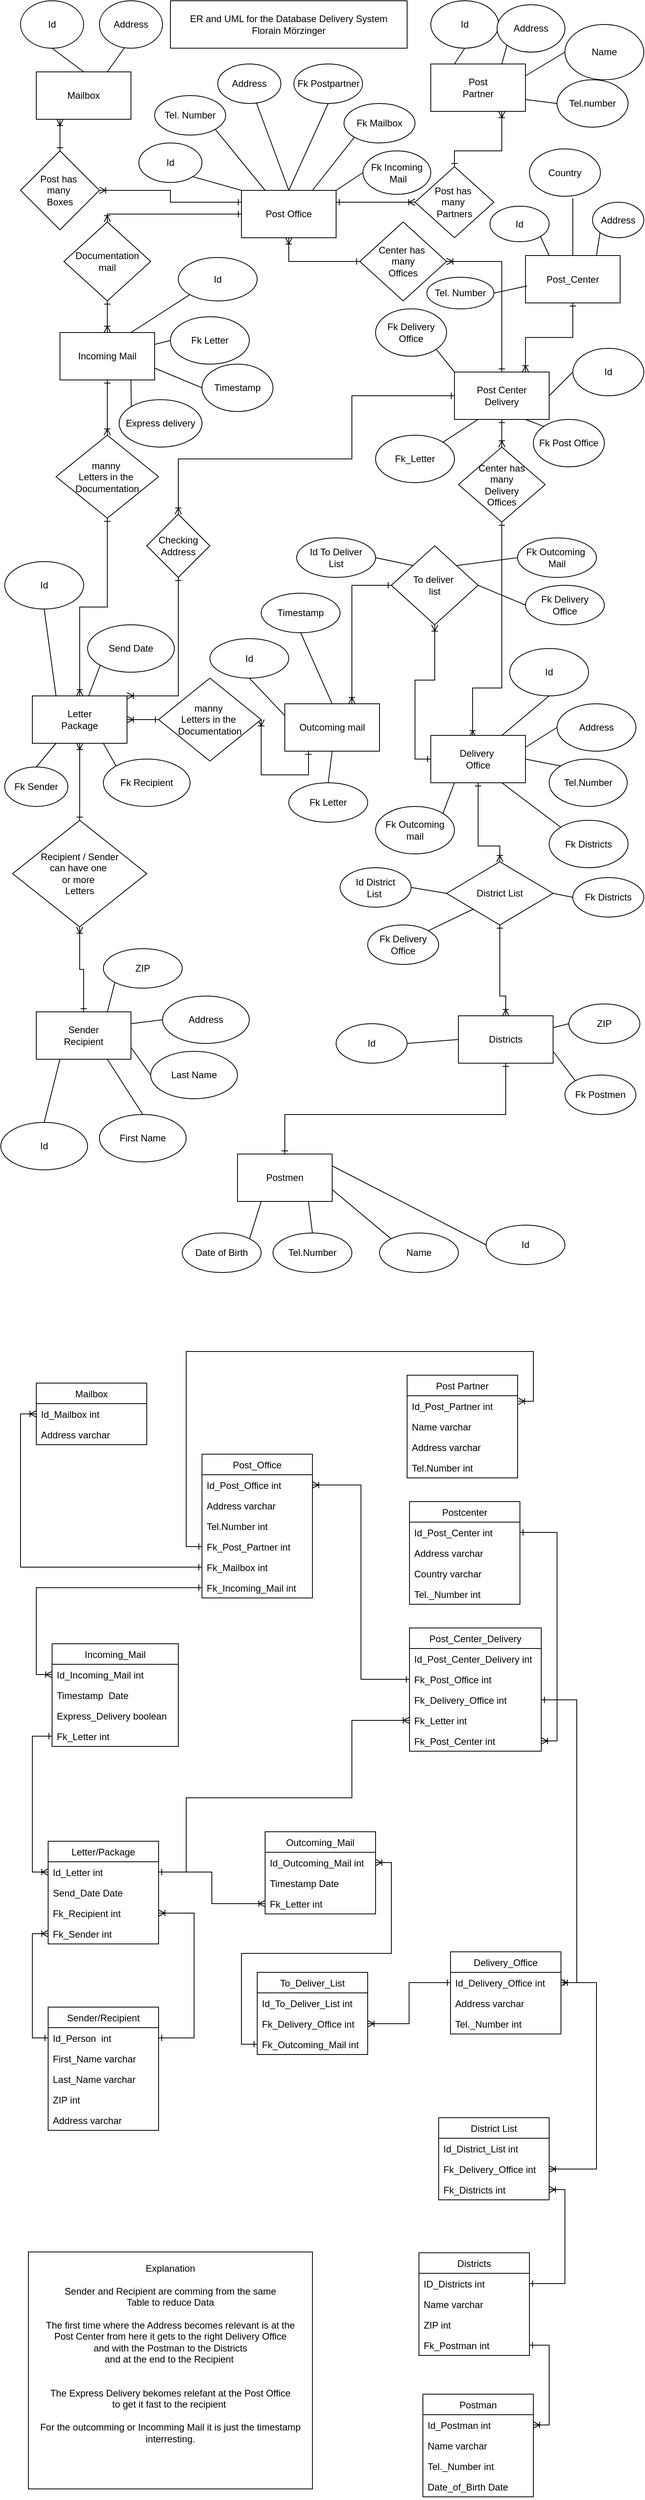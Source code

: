 <mxfile version="13.6.2" type="device"><diagram id="8VYmoDK8BaAfzbE4p_8R" name="Page-1"><mxGraphModel dx="1422" dy="713" grid="1" gridSize="10" guides="1" tooltips="1" connect="1" arrows="1" fold="1" page="1" pageScale="1" pageWidth="827" pageHeight="1169" math="0" shadow="0"><root><mxCell id="0"/><mxCell id="1" parent="0"/><mxCell id="NN24POjH_3uXNAisjCMK-22" style="edgeStyle=orthogonalEdgeStyle;rounded=0;orthogonalLoop=1;jettySize=auto;html=1;exitX=0.5;exitY=0;exitDx=0;exitDy=0;endArrow=ERoneToMany;endFill=0;startArrow=ERone;startFill=0;entryX=0.5;entryY=1;entryDx=0;entryDy=0;" parent="1" source="NN24POjH_3uXNAisjCMK-141" target="NN24POjH_3uXNAisjCMK-14" edge="1"><mxGeometry relative="1" as="geometry"><mxPoint x="220" y="1020" as="targetPoint"/></mxGeometry></mxCell><mxCell id="NN24POjH_3uXNAisjCMK-1" value="Sender&lt;br&gt;Recipient" style="rounded=0;whiteSpace=wrap;html=1;" parent="1" vertex="1"><mxGeometry x="50" y="1300" width="120" height="60" as="geometry"/></mxCell><mxCell id="NN24POjH_3uXNAisjCMK-9" style="edgeStyle=orthogonalEdgeStyle;rounded=0;orthogonalLoop=1;jettySize=auto;html=1;exitX=1;exitY=0.5;exitDx=0;exitDy=0;entryX=0;entryY=0.25;entryDx=0;entryDy=0;endArrow=ERone;endFill=0;startArrow=ERoneToMany;startFill=0;" parent="1" source="NN24POjH_3uXNAisjCMK-121" target="NN24POjH_3uXNAisjCMK-3" edge="1"><mxGeometry relative="1" as="geometry"/></mxCell><mxCell id="NN24POjH_3uXNAisjCMK-2" value="Mailbox" style="rounded=0;whiteSpace=wrap;html=1;" parent="1" vertex="1"><mxGeometry x="50" y="110" width="120" height="60" as="geometry"/></mxCell><mxCell id="NN24POjH_3uXNAisjCMK-11" style="edgeStyle=orthogonalEdgeStyle;rounded=0;orthogonalLoop=1;jettySize=auto;html=1;exitX=1;exitY=0.5;exitDx=0;exitDy=0;endArrow=ERone;endFill=0;startArrow=ERoneToMany;startFill=0;" parent="1" source="NN24POjH_3uXNAisjCMK-128" target="NN24POjH_3uXNAisjCMK-5" edge="1"><mxGeometry relative="1" as="geometry"/></mxCell><mxCell id="NN24POjH_3uXNAisjCMK-3" value="Post Office" style="rounded=0;whiteSpace=wrap;html=1;" parent="1" vertex="1"><mxGeometry x="310" y="260" width="120" height="60" as="geometry"/></mxCell><mxCell id="NN24POjH_3uXNAisjCMK-10" style="edgeStyle=orthogonalEdgeStyle;rounded=0;orthogonalLoop=1;jettySize=auto;html=1;exitX=0;exitY=0.5;exitDx=0;exitDy=0;entryX=1;entryY=0.25;entryDx=0;entryDy=0;endArrow=ERone;endFill=0;startArrow=ERoneToMany;startFill=0;" parent="1" source="NN24POjH_3uXNAisjCMK-124" target="NN24POjH_3uXNAisjCMK-3" edge="1"><mxGeometry relative="1" as="geometry"><Array as="points"/></mxGeometry></mxCell><mxCell id="NN24POjH_3uXNAisjCMK-4" value="Post&lt;br&gt;Partner" style="rounded=0;whiteSpace=wrap;html=1;" parent="1" vertex="1"><mxGeometry x="550" y="100" width="120" height="60" as="geometry"/></mxCell><mxCell id="NN24POjH_3uXNAisjCMK-16" style="edgeStyle=orthogonalEdgeStyle;rounded=0;orthogonalLoop=1;jettySize=auto;html=1;exitX=0.5;exitY=1;exitDx=0;exitDy=0;startArrow=ERone;startFill=0;endArrow=ERoneToMany;endFill=0;entryX=0.442;entryY=0.033;entryDx=0;entryDy=0;entryPerimeter=0;" parent="1" source="NN24POjH_3uXNAisjCMK-130" target="NN24POjH_3uXNAisjCMK-6" edge="1"><mxGeometry relative="1" as="geometry"><mxPoint x="590" y="880" as="targetPoint"/><Array as="points"><mxPoint x="640" y="890"/><mxPoint x="603" y="890"/></Array></mxGeometry></mxCell><mxCell id="NN24POjH_3uXNAisjCMK-205" style="edgeStyle=orthogonalEdgeStyle;rounded=0;orthogonalLoop=1;jettySize=auto;html=1;exitX=0.5;exitY=1;exitDx=0;exitDy=0;entryX=1;entryY=0;entryDx=0;entryDy=0;startArrow=ERone;startFill=0;endArrow=ERoneToMany;endFill=0;" parent="1" source="NN24POjH_3uXNAisjCMK-206" target="NN24POjH_3uXNAisjCMK-14" edge="1"><mxGeometry relative="1" as="geometry"><Array as="points"><mxPoint x="230" y="900"/></Array></mxGeometry></mxCell><mxCell id="NN24POjH_3uXNAisjCMK-5" value="Post Center&lt;br&gt;Delivery" style="rounded=0;whiteSpace=wrap;html=1;" parent="1" vertex="1"><mxGeometry x="580" y="490" width="120" height="60" as="geometry"/></mxCell><mxCell id="NN24POjH_3uXNAisjCMK-17" style="edgeStyle=orthogonalEdgeStyle;rounded=0;orthogonalLoop=1;jettySize=auto;html=1;startArrow=ERone;startFill=0;endArrow=ERoneToMany;endFill=0;entryX=0.5;entryY=0;entryDx=0;entryDy=0;exitX=0.5;exitY=1;exitDx=0;exitDy=0;" parent="1" source="NN24POjH_3uXNAisjCMK-138" target="NN24POjH_3uXNAisjCMK-7" edge="1"><mxGeometry relative="1" as="geometry"><mxPoint x="450" y="1190" as="sourcePoint"/><mxPoint x="610" y="1200" as="targetPoint"/><Array as="points"><mxPoint x="638" y="1280"/><mxPoint x="645" y="1280"/></Array></mxGeometry></mxCell><mxCell id="NN24POjH_3uXNAisjCMK-19" style="edgeStyle=orthogonalEdgeStyle;rounded=0;orthogonalLoop=1;jettySize=auto;html=1;exitX=0;exitY=0.5;exitDx=0;exitDy=0;startArrow=ERone;startFill=0;endArrow=ERoneToMany;endFill=0;" parent="1" source="NN24POjH_3uXNAisjCMK-136" target="NN24POjH_3uXNAisjCMK-13" edge="1"><mxGeometry relative="1" as="geometry"><Array as="points"><mxPoint x="450" y="760"/></Array></mxGeometry></mxCell><mxCell id="NN24POjH_3uXNAisjCMK-140" value="" style="edgeStyle=orthogonalEdgeStyle;rounded=0;orthogonalLoop=1;jettySize=auto;html=1;startArrow=ERone;startFill=0;endArrow=ERoneToMany;endFill=0;entryX=0.5;entryY=0;entryDx=0;entryDy=0;exitX=0.5;exitY=1;exitDx=0;exitDy=0;" parent="1" source="NN24POjH_3uXNAisjCMK-6" target="NN24POjH_3uXNAisjCMK-138" edge="1"><mxGeometry relative="1" as="geometry"><mxPoint x="490" y="1090" as="sourcePoint"/><mxPoint x="450" y="960" as="targetPoint"/><Array as="points"><mxPoint x="610" y="1090"/><mxPoint x="638" y="1090"/></Array></mxGeometry></mxCell><mxCell id="NN24POjH_3uXNAisjCMK-6" value="Delivery&amp;nbsp;&lt;br&gt;Office" style="rounded=0;whiteSpace=wrap;html=1;" parent="1" vertex="1"><mxGeometry x="550" y="950" width="120" height="60" as="geometry"/></mxCell><mxCell id="NN24POjH_3uXNAisjCMK-18" style="edgeStyle=orthogonalEdgeStyle;rounded=0;orthogonalLoop=1;jettySize=auto;html=1;exitX=0.5;exitY=1;exitDx=0;exitDy=0;startArrow=ERone;startFill=0;endArrow=ERone;endFill=0;" parent="1" source="NN24POjH_3uXNAisjCMK-7" target="NN24POjH_3uXNAisjCMK-8" edge="1"><mxGeometry relative="1" as="geometry"><Array as="points"><mxPoint x="645" y="1430"/><mxPoint x="365" y="1430"/></Array></mxGeometry></mxCell><mxCell id="NN24POjH_3uXNAisjCMK-7" value="Districts" style="rounded=0;whiteSpace=wrap;html=1;" parent="1" vertex="1"><mxGeometry x="585" y="1305" width="120" height="60" as="geometry"/></mxCell><mxCell id="NN24POjH_3uXNAisjCMK-8" value="Postmen" style="rounded=0;whiteSpace=wrap;html=1;" parent="1" vertex="1"><mxGeometry x="305" y="1480" width="120" height="60" as="geometry"/></mxCell><mxCell id="NN24POjH_3uXNAisjCMK-15" style="edgeStyle=orthogonalEdgeStyle;rounded=0;orthogonalLoop=1;jettySize=auto;html=1;exitX=0.5;exitY=0;exitDx=0;exitDy=0;entryX=0;entryY=0.5;entryDx=0;entryDy=0;startArrow=ERoneToMany;startFill=0;endArrow=ERone;endFill=0;" parent="1" source="NN24POjH_3uXNAisjCMK-126" target="NN24POjH_3uXNAisjCMK-3" edge="1"><mxGeometry relative="1" as="geometry"><Array as="points"><mxPoint x="140" y="290"/></Array></mxGeometry></mxCell><mxCell id="NN24POjH_3uXNAisjCMK-12" value="Incoming Mail" style="rounded=0;whiteSpace=wrap;html=1;" parent="1" vertex="1"><mxGeometry x="80" y="440" width="120" height="60" as="geometry"/></mxCell><mxCell id="NN24POjH_3uXNAisjCMK-13" value="Outcoming mail" style="rounded=0;whiteSpace=wrap;html=1;" parent="1" vertex="1"><mxGeometry x="365" y="910" width="120" height="60" as="geometry"/></mxCell><mxCell id="NN24POjH_3uXNAisjCMK-20" style="edgeStyle=orthogonalEdgeStyle;rounded=0;orthogonalLoop=1;jettySize=auto;html=1;exitX=0.5;exitY=0;exitDx=0;exitDy=0;entryX=0.5;entryY=1;entryDx=0;entryDy=0;endArrow=ERone;endFill=0;startArrow=ERoneToMany;startFill=0;" parent="1" source="NN24POjH_3uXNAisjCMK-132" target="NN24POjH_3uXNAisjCMK-12" edge="1"><mxGeometry relative="1" as="geometry"/></mxCell><mxCell id="NN24POjH_3uXNAisjCMK-21" style="edgeStyle=orthogonalEdgeStyle;rounded=0;orthogonalLoop=1;jettySize=auto;html=1;exitX=1;exitY=0.5;exitDx=0;exitDy=0;startArrow=ERoneToMany;startFill=0;endArrow=ERone;endFill=0;entryX=0.25;entryY=1;entryDx=0;entryDy=0;" parent="1" source="NN24POjH_3uXNAisjCMK-134" target="NN24POjH_3uXNAisjCMK-13" edge="1"><mxGeometry relative="1" as="geometry"><Array as="points"><mxPoint x="335" y="1000"/><mxPoint x="395" y="1000"/></Array></mxGeometry></mxCell><mxCell id="NN24POjH_3uXNAisjCMK-14" value="Letter&lt;br&gt;Package" style="rounded=0;whiteSpace=wrap;html=1;" parent="1" vertex="1"><mxGeometry x="45" y="900" width="120" height="60" as="geometry"/></mxCell><mxCell id="NN24POjH_3uXNAisjCMK-23" value="Id" style="ellipse;whiteSpace=wrap;html=1;" parent="1" vertex="1"><mxGeometry x="30" y="20" width="80" height="60" as="geometry"/></mxCell><mxCell id="NN24POjH_3uXNAisjCMK-24" value="Address" style="ellipse;whiteSpace=wrap;html=1;" parent="1" vertex="1"><mxGeometry x="130" y="20" width="80" height="60" as="geometry"/></mxCell><mxCell id="NN24POjH_3uXNAisjCMK-27" value="" style="endArrow=none;html=1;entryX=0.4;entryY=0.983;entryDx=0;entryDy=0;entryPerimeter=0;exitX=0.75;exitY=0;exitDx=0;exitDy=0;" parent="1" source="NN24POjH_3uXNAisjCMK-2" target="NN24POjH_3uXNAisjCMK-24" edge="1"><mxGeometry width="50" height="50" relative="1" as="geometry"><mxPoint x="60" y="150" as="sourcePoint"/><mxPoint x="110" y="100" as="targetPoint"/></mxGeometry></mxCell><mxCell id="NN24POjH_3uXNAisjCMK-29" value="" style="endArrow=none;html=1;entryX=0.5;entryY=1;entryDx=0;entryDy=0;exitX=0.5;exitY=0;exitDx=0;exitDy=0;" parent="1" source="NN24POjH_3uXNAisjCMK-2" target="NN24POjH_3uXNAisjCMK-23" edge="1"><mxGeometry width="50" height="50" relative="1" as="geometry"><mxPoint x="100" y="160" as="sourcePoint"/><mxPoint x="440" y="140" as="targetPoint"/></mxGeometry></mxCell><mxCell id="NN24POjH_3uXNAisjCMK-30" value="Id" style="ellipse;whiteSpace=wrap;html=1;" parent="1" vertex="1"><mxGeometry x="550" y="20" width="86" height="60" as="geometry"/></mxCell><mxCell id="NN24POjH_3uXNAisjCMK-31" value="Address" style="ellipse;whiteSpace=wrap;html=1;" parent="1" vertex="1"><mxGeometry x="634" y="25" width="86" height="60" as="geometry"/></mxCell><mxCell id="NN24POjH_3uXNAisjCMK-32" value="Name" style="ellipse;whiteSpace=wrap;html=1;" parent="1" vertex="1"><mxGeometry x="720" y="50" width="100" height="70" as="geometry"/></mxCell><mxCell id="NN24POjH_3uXNAisjCMK-33" value="Tel.number" style="ellipse;whiteSpace=wrap;html=1;" parent="1" vertex="1"><mxGeometry x="710" y="120" width="90" height="60" as="geometry"/></mxCell><mxCell id="NN24POjH_3uXNAisjCMK-34" value="" style="endArrow=none;html=1;entryX=0;entryY=0.5;entryDx=0;entryDy=0;exitX=1;exitY=0.75;exitDx=0;exitDy=0;" parent="1" source="NN24POjH_3uXNAisjCMK-4" target="NN24POjH_3uXNAisjCMK-33" edge="1"><mxGeometry width="50" height="50" relative="1" as="geometry"><mxPoint x="390" y="390" as="sourcePoint"/><mxPoint x="440" y="340" as="targetPoint"/></mxGeometry></mxCell><mxCell id="NN24POjH_3uXNAisjCMK-35" value="" style="endArrow=none;html=1;entryX=0;entryY=0.5;entryDx=0;entryDy=0;exitX=1;exitY=0.25;exitDx=0;exitDy=0;" parent="1" source="NN24POjH_3uXNAisjCMK-4" target="NN24POjH_3uXNAisjCMK-32" edge="1"><mxGeometry width="50" height="50" relative="1" as="geometry"><mxPoint x="390" y="390" as="sourcePoint"/><mxPoint x="440" y="340" as="targetPoint"/></mxGeometry></mxCell><mxCell id="NN24POjH_3uXNAisjCMK-36" value="" style="endArrow=none;html=1;entryX=0;entryY=1;entryDx=0;entryDy=0;exitX=0.75;exitY=0;exitDx=0;exitDy=0;" parent="1" source="NN24POjH_3uXNAisjCMK-4" target="NN24POjH_3uXNAisjCMK-31" edge="1"><mxGeometry width="50" height="50" relative="1" as="geometry"><mxPoint x="390" y="390" as="sourcePoint"/><mxPoint x="440" y="340" as="targetPoint"/></mxGeometry></mxCell><mxCell id="NN24POjH_3uXNAisjCMK-37" value="" style="endArrow=none;html=1;entryX=0.5;entryY=1;entryDx=0;entryDy=0;exitX=0.25;exitY=0;exitDx=0;exitDy=0;" parent="1" source="NN24POjH_3uXNAisjCMK-4" target="NN24POjH_3uXNAisjCMK-30" edge="1"><mxGeometry width="50" height="50" relative="1" as="geometry"><mxPoint x="390" y="390" as="sourcePoint"/><mxPoint x="440" y="340" as="targetPoint"/></mxGeometry></mxCell><mxCell id="NN24POjH_3uXNAisjCMK-38" value="Address" style="ellipse;whiteSpace=wrap;html=1;" parent="1" vertex="1"><mxGeometry x="280" y="100" width="80" height="50" as="geometry"/></mxCell><mxCell id="NN24POjH_3uXNAisjCMK-39" value="Fk Incoming&lt;br&gt;&amp;nbsp;Mail" style="ellipse;whiteSpace=wrap;html=1;" parent="1" vertex="1"><mxGeometry x="464" y="210" width="86" height="55" as="geometry"/></mxCell><mxCell id="NN24POjH_3uXNAisjCMK-40" value="Fk Postpartner" style="ellipse;whiteSpace=wrap;html=1;" parent="1" vertex="1"><mxGeometry x="376.5" y="100" width="87" height="50" as="geometry"/></mxCell><mxCell id="NN24POjH_3uXNAisjCMK-41" value="Fk Mailbox" style="ellipse;whiteSpace=wrap;html=1;" parent="1" vertex="1"><mxGeometry x="440" y="150" width="90" height="50" as="geometry"/></mxCell><mxCell id="NN24POjH_3uXNAisjCMK-42" value="Id" style="ellipse;whiteSpace=wrap;html=1;" parent="1" vertex="1"><mxGeometry x="180" y="200" width="80" height="50" as="geometry"/></mxCell><mxCell id="NN24POjH_3uXNAisjCMK-43" value="Tel. Number" style="ellipse;whiteSpace=wrap;html=1;" parent="1" vertex="1"><mxGeometry x="200" y="140" width="90" height="50" as="geometry"/></mxCell><mxCell id="NN24POjH_3uXNAisjCMK-44" value="" style="endArrow=none;html=1;entryX=0;entryY=0.5;entryDx=0;entryDy=0;exitX=1;exitY=0;exitDx=0;exitDy=0;" parent="1" source="NN24POjH_3uXNAisjCMK-3" target="NN24POjH_3uXNAisjCMK-39" edge="1"><mxGeometry width="50" height="50" relative="1" as="geometry"><mxPoint x="390" y="380" as="sourcePoint"/><mxPoint x="440" y="330" as="targetPoint"/></mxGeometry></mxCell><mxCell id="NN24POjH_3uXNAisjCMK-45" value="" style="endArrow=none;html=1;entryX=0;entryY=1;entryDx=0;entryDy=0;exitX=0.75;exitY=0;exitDx=0;exitDy=0;" parent="1" source="NN24POjH_3uXNAisjCMK-3" target="NN24POjH_3uXNAisjCMK-41" edge="1"><mxGeometry width="50" height="50" relative="1" as="geometry"><mxPoint x="390" y="380" as="sourcePoint"/><mxPoint x="440" y="330" as="targetPoint"/></mxGeometry></mxCell><mxCell id="NN24POjH_3uXNAisjCMK-46" value="" style="endArrow=none;html=1;entryX=0.5;entryY=1;entryDx=0;entryDy=0;exitX=0.5;exitY=0;exitDx=0;exitDy=0;" parent="1" source="NN24POjH_3uXNAisjCMK-3" target="NN24POjH_3uXNAisjCMK-40" edge="1"><mxGeometry width="50" height="50" relative="1" as="geometry"><mxPoint x="390" y="380" as="sourcePoint"/><mxPoint x="440" y="330" as="targetPoint"/></mxGeometry></mxCell><mxCell id="NN24POjH_3uXNAisjCMK-47" value="" style="endArrow=none;html=1;exitX=0.5;exitY=0;exitDx=0;exitDy=0;" parent="1" source="NN24POjH_3uXNAisjCMK-3" target="NN24POjH_3uXNAisjCMK-38" edge="1"><mxGeometry width="50" height="50" relative="1" as="geometry"><mxPoint x="390" y="380" as="sourcePoint"/><mxPoint x="440" y="330" as="targetPoint"/></mxGeometry></mxCell><mxCell id="NN24POjH_3uXNAisjCMK-48" value="" style="endArrow=none;html=1;entryX=1;entryY=1;entryDx=0;entryDy=0;exitX=0.25;exitY=0;exitDx=0;exitDy=0;" parent="1" source="NN24POjH_3uXNAisjCMK-3" target="NN24POjH_3uXNAisjCMK-43" edge="1"><mxGeometry width="50" height="50" relative="1" as="geometry"><mxPoint x="390" y="380" as="sourcePoint"/><mxPoint x="440" y="330" as="targetPoint"/></mxGeometry></mxCell><mxCell id="NN24POjH_3uXNAisjCMK-49" value="" style="endArrow=none;html=1;entryX=1;entryY=1;entryDx=0;entryDy=0;exitX=0;exitY=0;exitDx=0;exitDy=0;" parent="1" source="NN24POjH_3uXNAisjCMK-3" target="NN24POjH_3uXNAisjCMK-42" edge="1"><mxGeometry width="50" height="50" relative="1" as="geometry"><mxPoint x="390" y="380" as="sourcePoint"/><mxPoint x="440" y="330" as="targetPoint"/></mxGeometry></mxCell><mxCell id="NN24POjH_3uXNAisjCMK-51" value="Address" style="ellipse;whiteSpace=wrap;html=1;" parent="1" vertex="1"><mxGeometry x="755" y="275" width="65" height="45" as="geometry"/></mxCell><mxCell id="NN24POjH_3uXNAisjCMK-52" value="Tel. Number" style="ellipse;whiteSpace=wrap;html=1;" parent="1" vertex="1"><mxGeometry x="545" y="370" width="85" height="40" as="geometry"/></mxCell><mxCell id="NN24POjH_3uXNAisjCMK-53" value="Fk Delivery Office" style="ellipse;whiteSpace=wrap;html=1;" parent="1" vertex="1"><mxGeometry x="480" y="410" width="90" height="60" as="geometry"/></mxCell><mxCell id="NN24POjH_3uXNAisjCMK-54" value="Fk Post Office" style="ellipse;whiteSpace=wrap;html=1;" parent="1" vertex="1"><mxGeometry x="680" y="550" width="90" height="60" as="geometry"/></mxCell><mxCell id="NN24POjH_3uXNAisjCMK-55" value="Id" style="ellipse;whiteSpace=wrap;html=1;" parent="1" vertex="1"><mxGeometry x="730" y="460" width="90" height="60" as="geometry"/></mxCell><mxCell id="NN24POjH_3uXNAisjCMK-56" value="Country" style="ellipse;whiteSpace=wrap;html=1;" parent="1" vertex="1"><mxGeometry x="675" y="207.5" width="90" height="60" as="geometry"/></mxCell><mxCell id="NN24POjH_3uXNAisjCMK-59" value="" style="endArrow=none;html=1;entryX=0;entryY=0;entryDx=0;entryDy=0;exitX=0.75;exitY=1;exitDx=0;exitDy=0;" parent="1" source="NN24POjH_3uXNAisjCMK-5" target="NN24POjH_3uXNAisjCMK-54" edge="1"><mxGeometry width="50" height="50" relative="1" as="geometry"><mxPoint x="390" y="470" as="sourcePoint"/><mxPoint x="440" y="420" as="targetPoint"/></mxGeometry></mxCell><mxCell id="NN24POjH_3uXNAisjCMK-60" value="" style="endArrow=none;html=1;entryX=0;entryY=0.5;entryDx=0;entryDy=0;exitX=1;exitY=0.5;exitDx=0;exitDy=0;" parent="1" source="NN24POjH_3uXNAisjCMK-5" target="NN24POjH_3uXNAisjCMK-55" edge="1"><mxGeometry width="50" height="50" relative="1" as="geometry"><mxPoint x="390" y="470" as="sourcePoint"/><mxPoint x="440" y="420" as="targetPoint"/></mxGeometry></mxCell><mxCell id="NN24POjH_3uXNAisjCMK-61" value="" style="endArrow=none;html=1;entryX=1;entryY=1;entryDx=0;entryDy=0;exitX=0;exitY=0;exitDx=0;exitDy=0;" parent="1" source="NN24POjH_3uXNAisjCMK-5" target="NN24POjH_3uXNAisjCMK-53" edge="1"><mxGeometry width="50" height="50" relative="1" as="geometry"><mxPoint x="390" y="470" as="sourcePoint"/><mxPoint x="440" y="420" as="targetPoint"/></mxGeometry></mxCell><mxCell id="NN24POjH_3uXNAisjCMK-63" value="Id" style="ellipse;whiteSpace=wrap;html=1;" parent="1" vertex="1"><mxGeometry x="230" y="345" width="100" height="55" as="geometry"/></mxCell><mxCell id="NN24POjH_3uXNAisjCMK-64" value="Fk Letter" style="ellipse;whiteSpace=wrap;html=1;" parent="1" vertex="1"><mxGeometry x="220" y="420" width="100" height="60" as="geometry"/></mxCell><mxCell id="NN24POjH_3uXNAisjCMK-65" value="Timestamp" style="ellipse;whiteSpace=wrap;html=1;" parent="1" vertex="1"><mxGeometry x="260" y="480" width="90" height="60" as="geometry"/></mxCell><mxCell id="NN24POjH_3uXNAisjCMK-66" value="Express delivery" style="ellipse;whiteSpace=wrap;html=1;" parent="1" vertex="1"><mxGeometry x="155" y="525" width="105" height="60" as="geometry"/></mxCell><mxCell id="NN24POjH_3uXNAisjCMK-67" value="" style="endArrow=none;html=1;entryX=0.75;entryY=1;entryDx=0;entryDy=0;exitX=0;exitY=0;exitDx=0;exitDy=0;" parent="1" source="NN24POjH_3uXNAisjCMK-66" target="NN24POjH_3uXNAisjCMK-12" edge="1"><mxGeometry width="50" height="50" relative="1" as="geometry"><mxPoint x="390" y="570" as="sourcePoint"/><mxPoint x="440" y="520" as="targetPoint"/></mxGeometry></mxCell><mxCell id="NN24POjH_3uXNAisjCMK-68" value="" style="endArrow=none;html=1;entryX=0;entryY=0.5;entryDx=0;entryDy=0;exitX=1;exitY=0.75;exitDx=0;exitDy=0;" parent="1" source="NN24POjH_3uXNAisjCMK-12" target="NN24POjH_3uXNAisjCMK-65" edge="1"><mxGeometry width="50" height="50" relative="1" as="geometry"><mxPoint x="390" y="570" as="sourcePoint"/><mxPoint x="440" y="520" as="targetPoint"/></mxGeometry></mxCell><mxCell id="NN24POjH_3uXNAisjCMK-69" value="" style="endArrow=none;html=1;entryX=0;entryY=0.5;entryDx=0;entryDy=0;exitX=1;exitY=0.25;exitDx=0;exitDy=0;" parent="1" source="NN24POjH_3uXNAisjCMK-12" target="NN24POjH_3uXNAisjCMK-64" edge="1"><mxGeometry width="50" height="50" relative="1" as="geometry"><mxPoint x="390" y="570" as="sourcePoint"/><mxPoint x="440" y="520" as="targetPoint"/></mxGeometry></mxCell><mxCell id="NN24POjH_3uXNAisjCMK-70" value="" style="endArrow=none;html=1;entryX=0;entryY=1;entryDx=0;entryDy=0;exitX=0.75;exitY=0;exitDx=0;exitDy=0;" parent="1" source="NN24POjH_3uXNAisjCMK-12" target="NN24POjH_3uXNAisjCMK-63" edge="1"><mxGeometry width="50" height="50" relative="1" as="geometry"><mxPoint x="180" y="380" as="sourcePoint"/><mxPoint x="440" y="520" as="targetPoint"/></mxGeometry></mxCell><mxCell id="NN24POjH_3uXNAisjCMK-72" value="Fk Recipient" style="ellipse;whiteSpace=wrap;html=1;" parent="1" vertex="1"><mxGeometry x="135" y="980" width="110" height="60" as="geometry"/></mxCell><mxCell id="NN24POjH_3uXNAisjCMK-73" value="Id" style="ellipse;whiteSpace=wrap;html=1;" parent="1" vertex="1"><mxGeometry x="10" y="730" width="100" height="60" as="geometry"/></mxCell><mxCell id="NN24POjH_3uXNAisjCMK-74" value="Fk Sender" style="ellipse;whiteSpace=wrap;html=1;" parent="1" vertex="1"><mxGeometry x="10" y="990" width="80" height="50" as="geometry"/></mxCell><mxCell id="NN24POjH_3uXNAisjCMK-75" value="Send Date" style="ellipse;whiteSpace=wrap;html=1;" parent="1" vertex="1"><mxGeometry x="115" y="810" width="110" height="60" as="geometry"/></mxCell><mxCell id="NN24POjH_3uXNAisjCMK-77" value="Id" style="ellipse;whiteSpace=wrap;html=1;" parent="1" vertex="1"><mxGeometry x="5" y="1440" width="110" height="60" as="geometry"/></mxCell><mxCell id="NN24POjH_3uXNAisjCMK-78" value="Address" style="ellipse;whiteSpace=wrap;html=1;" parent="1" vertex="1"><mxGeometry x="210" y="1280" width="110" height="60" as="geometry"/></mxCell><mxCell id="NN24POjH_3uXNAisjCMK-79" value="Last Name" style="ellipse;whiteSpace=wrap;html=1;" parent="1" vertex="1"><mxGeometry x="195" y="1350" width="110" height="60" as="geometry"/></mxCell><mxCell id="NN24POjH_3uXNAisjCMK-80" value="First Name" style="ellipse;whiteSpace=wrap;html=1;" parent="1" vertex="1"><mxGeometry x="130" y="1430" width="110" height="60" as="geometry"/></mxCell><mxCell id="NN24POjH_3uXNAisjCMK-81" value="ZIP" style="ellipse;whiteSpace=wrap;html=1;" parent="1" vertex="1"><mxGeometry x="135" y="1220" width="100" height="50" as="geometry"/></mxCell><mxCell id="NN24POjH_3uXNAisjCMK-82" value="" style="endArrow=none;html=1;entryX=0.5;entryY=0;entryDx=0;entryDy=0;exitX=0.25;exitY=1;exitDx=0;exitDy=0;" parent="1" source="NN24POjH_3uXNAisjCMK-1" target="NN24POjH_3uXNAisjCMK-77" edge="1"><mxGeometry width="50" height="50" relative="1" as="geometry"><mxPoint x="390" y="960" as="sourcePoint"/><mxPoint x="440" y="910" as="targetPoint"/></mxGeometry></mxCell><mxCell id="NN24POjH_3uXNAisjCMK-83" value="" style="endArrow=none;html=1;entryX=0.5;entryY=0;entryDx=0;entryDy=0;exitX=0.75;exitY=1;exitDx=0;exitDy=0;" parent="1" source="NN24POjH_3uXNAisjCMK-1" target="NN24POjH_3uXNAisjCMK-80" edge="1"><mxGeometry width="50" height="50" relative="1" as="geometry"><mxPoint x="390" y="960" as="sourcePoint"/><mxPoint x="440" y="910" as="targetPoint"/></mxGeometry></mxCell><mxCell id="NN24POjH_3uXNAisjCMK-84" value="" style="endArrow=none;html=1;entryX=0;entryY=0.5;entryDx=0;entryDy=0;exitX=1;exitY=0.75;exitDx=0;exitDy=0;" parent="1" source="NN24POjH_3uXNAisjCMK-1" target="NN24POjH_3uXNAisjCMK-79" edge="1"><mxGeometry width="50" height="50" relative="1" as="geometry"><mxPoint x="390" y="960" as="sourcePoint"/><mxPoint x="440" y="910" as="targetPoint"/></mxGeometry></mxCell><mxCell id="NN24POjH_3uXNAisjCMK-85" value="" style="endArrow=none;html=1;entryX=0;entryY=0.5;entryDx=0;entryDy=0;exitX=1;exitY=0.25;exitDx=0;exitDy=0;" parent="1" source="NN24POjH_3uXNAisjCMK-1" target="NN24POjH_3uXNAisjCMK-78" edge="1"><mxGeometry width="50" height="50" relative="1" as="geometry"><mxPoint x="390" y="960" as="sourcePoint"/><mxPoint x="440" y="910" as="targetPoint"/></mxGeometry></mxCell><mxCell id="NN24POjH_3uXNAisjCMK-86" value="" style="endArrow=none;html=1;entryX=0;entryY=1;entryDx=0;entryDy=0;exitX=0.75;exitY=0;exitDx=0;exitDy=0;" parent="1" source="NN24POjH_3uXNAisjCMK-1" target="NN24POjH_3uXNAisjCMK-81" edge="1"><mxGeometry width="50" height="50" relative="1" as="geometry"><mxPoint x="390" y="960" as="sourcePoint"/><mxPoint x="440" y="910" as="targetPoint"/></mxGeometry></mxCell><mxCell id="NN24POjH_3uXNAisjCMK-87" value="" style="endArrow=none;html=1;exitX=0.5;exitY=0;exitDx=0;exitDy=0;entryX=0.25;entryY=1;entryDx=0;entryDy=0;" parent="1" source="NN24POjH_3uXNAisjCMK-74" target="NN24POjH_3uXNAisjCMK-14" edge="1"><mxGeometry width="50" height="50" relative="1" as="geometry"><mxPoint x="390" y="760" as="sourcePoint"/><mxPoint x="440" y="710" as="targetPoint"/></mxGeometry></mxCell><mxCell id="NN24POjH_3uXNAisjCMK-88" value="" style="endArrow=none;html=1;entryX=0;entryY=0;entryDx=0;entryDy=0;exitX=0.75;exitY=1;exitDx=0;exitDy=0;" parent="1" source="NN24POjH_3uXNAisjCMK-14" target="NN24POjH_3uXNAisjCMK-72" edge="1"><mxGeometry width="50" height="50" relative="1" as="geometry"><mxPoint x="390" y="760" as="sourcePoint"/><mxPoint x="440" y="710" as="targetPoint"/></mxGeometry></mxCell><mxCell id="NN24POjH_3uXNAisjCMK-89" value="" style="endArrow=none;html=1;entryX=0;entryY=1;entryDx=0;entryDy=0;" parent="1" source="NN24POjH_3uXNAisjCMK-14" target="NN24POjH_3uXNAisjCMK-75" edge="1"><mxGeometry width="50" height="50" relative="1" as="geometry"><mxPoint x="390" y="760" as="sourcePoint"/><mxPoint x="440" y="710" as="targetPoint"/></mxGeometry></mxCell><mxCell id="NN24POjH_3uXNAisjCMK-90" value="" style="endArrow=none;html=1;entryX=0.5;entryY=1;entryDx=0;entryDy=0;exitX=0.25;exitY=0;exitDx=0;exitDy=0;" parent="1" source="NN24POjH_3uXNAisjCMK-14" target="NN24POjH_3uXNAisjCMK-73" edge="1"><mxGeometry width="50" height="50" relative="1" as="geometry"><mxPoint x="390" y="760" as="sourcePoint"/><mxPoint x="440" y="710" as="targetPoint"/></mxGeometry></mxCell><mxCell id="NN24POjH_3uXNAisjCMK-91" value="Fk Outcoming mail" style="ellipse;whiteSpace=wrap;html=1;" parent="1" vertex="1"><mxGeometry x="480" y="1040" width="100" height="60" as="geometry"/></mxCell><mxCell id="NN24POjH_3uXNAisjCMK-92" value="Id" style="ellipse;whiteSpace=wrap;html=1;" parent="1" vertex="1"><mxGeometry x="650" y="840" width="100" height="60" as="geometry"/></mxCell><mxCell id="NN24POjH_3uXNAisjCMK-93" value="Address" style="ellipse;whiteSpace=wrap;html=1;" parent="1" vertex="1"><mxGeometry x="710" y="910" width="100" height="60" as="geometry"/></mxCell><mxCell id="NN24POjH_3uXNAisjCMK-94" value="Fk Districts" style="ellipse;whiteSpace=wrap;html=1;" parent="1" vertex="1"><mxGeometry x="700" y="1057.5" width="100" height="60" as="geometry"/></mxCell><mxCell id="NN24POjH_3uXNAisjCMK-95" value="Tel.Number" style="ellipse;whiteSpace=wrap;html=1;" parent="1" vertex="1"><mxGeometry x="700" y="980" width="99" height="60" as="geometry"/></mxCell><mxCell id="NN24POjH_3uXNAisjCMK-96" value="Id" style="ellipse;whiteSpace=wrap;html=1;" parent="1" vertex="1"><mxGeometry x="430" y="1315" width="90" height="50" as="geometry"/></mxCell><mxCell id="NN24POjH_3uXNAisjCMK-97" value="ZIP" style="ellipse;whiteSpace=wrap;html=1;" parent="1" vertex="1"><mxGeometry x="725" y="1290" width="90" height="50" as="geometry"/></mxCell><mxCell id="NN24POjH_3uXNAisjCMK-98" value="Fk Postmen" style="ellipse;whiteSpace=wrap;html=1;" parent="1" vertex="1"><mxGeometry x="720" y="1380" width="90" height="50" as="geometry"/></mxCell><mxCell id="NN24POjH_3uXNAisjCMK-99" value="Id" style="ellipse;whiteSpace=wrap;html=1;" parent="1" vertex="1"><mxGeometry x="620" y="1570" width="100" height="50" as="geometry"/></mxCell><mxCell id="NN24POjH_3uXNAisjCMK-100" value="Name" style="ellipse;whiteSpace=wrap;html=1;" parent="1" vertex="1"><mxGeometry x="485" y="1580" width="100" height="50" as="geometry"/></mxCell><mxCell id="NN24POjH_3uXNAisjCMK-101" value="Tel.Number" style="ellipse;whiteSpace=wrap;html=1;" parent="1" vertex="1"><mxGeometry x="350" y="1580" width="100" height="50" as="geometry"/></mxCell><mxCell id="NN24POjH_3uXNAisjCMK-102" value="Date of Birth" style="ellipse;whiteSpace=wrap;html=1;" parent="1" vertex="1"><mxGeometry x="235" y="1580" width="100" height="50" as="geometry"/></mxCell><mxCell id="NN24POjH_3uXNAisjCMK-103" value="" style="endArrow=none;html=1;entryX=0.25;entryY=1;entryDx=0;entryDy=0;exitX=1;exitY=0;exitDx=0;exitDy=0;" parent="1" source="NN24POjH_3uXNAisjCMK-102" target="NN24POjH_3uXNAisjCMK-8" edge="1"><mxGeometry width="50" height="50" relative="1" as="geometry"><mxPoint x="390" y="1050" as="sourcePoint"/><mxPoint x="440" y="1000" as="targetPoint"/></mxGeometry></mxCell><mxCell id="NN24POjH_3uXNAisjCMK-104" value="" style="endArrow=none;html=1;entryX=0.75;entryY=1;entryDx=0;entryDy=0;exitX=0.5;exitY=0;exitDx=0;exitDy=0;" parent="1" source="NN24POjH_3uXNAisjCMK-101" target="NN24POjH_3uXNAisjCMK-8" edge="1"><mxGeometry width="50" height="50" relative="1" as="geometry"><mxPoint x="390" y="1050" as="sourcePoint"/><mxPoint x="440" y="1000" as="targetPoint"/></mxGeometry></mxCell><mxCell id="NN24POjH_3uXNAisjCMK-105" value="" style="endArrow=none;html=1;entryX=0;entryY=0;entryDx=0;entryDy=0;exitX=1;exitY=0.75;exitDx=0;exitDy=0;" parent="1" source="NN24POjH_3uXNAisjCMK-8" target="NN24POjH_3uXNAisjCMK-100" edge="1"><mxGeometry width="50" height="50" relative="1" as="geometry"><mxPoint x="390" y="1050" as="sourcePoint"/><mxPoint x="440" y="1000" as="targetPoint"/></mxGeometry></mxCell><mxCell id="NN24POjH_3uXNAisjCMK-106" value="" style="endArrow=none;html=1;entryX=0;entryY=0.5;entryDx=0;entryDy=0;exitX=1;exitY=0.25;exitDx=0;exitDy=0;" parent="1" source="NN24POjH_3uXNAisjCMK-8" target="NN24POjH_3uXNAisjCMK-99" edge="1"><mxGeometry width="50" height="50" relative="1" as="geometry"><mxPoint x="390" y="1050" as="sourcePoint"/><mxPoint x="440" y="1000" as="targetPoint"/></mxGeometry></mxCell><mxCell id="NN24POjH_3uXNAisjCMK-107" value="" style="endArrow=none;html=1;entryX=0;entryY=0;entryDx=0;entryDy=0;exitX=1;exitY=0.75;exitDx=0;exitDy=0;" parent="1" source="NN24POjH_3uXNAisjCMK-7" target="NN24POjH_3uXNAisjCMK-98" edge="1"><mxGeometry width="50" height="50" relative="1" as="geometry"><mxPoint x="390" y="1050" as="sourcePoint"/><mxPoint x="440" y="1000" as="targetPoint"/></mxGeometry></mxCell><mxCell id="NN24POjH_3uXNAisjCMK-108" value="" style="endArrow=none;html=1;entryX=0;entryY=0.5;entryDx=0;entryDy=0;exitX=1;exitY=0.25;exitDx=0;exitDy=0;" parent="1" source="NN24POjH_3uXNAisjCMK-7" target="NN24POjH_3uXNAisjCMK-97" edge="1"><mxGeometry width="50" height="50" relative="1" as="geometry"><mxPoint x="390" y="1050" as="sourcePoint"/><mxPoint x="440" y="1000" as="targetPoint"/></mxGeometry></mxCell><mxCell id="NN24POjH_3uXNAisjCMK-109" value="" style="endArrow=none;html=1;entryX=1;entryY=0.5;entryDx=0;entryDy=0;exitX=0;exitY=0.5;exitDx=0;exitDy=0;" parent="1" source="NN24POjH_3uXNAisjCMK-7" target="NN24POjH_3uXNAisjCMK-96" edge="1"><mxGeometry width="50" height="50" relative="1" as="geometry"><mxPoint x="390" y="1050" as="sourcePoint"/><mxPoint x="440" y="1000" as="targetPoint"/></mxGeometry></mxCell><mxCell id="NN24POjH_3uXNAisjCMK-110" value="" style="endArrow=none;html=1;entryX=0.25;entryY=1;entryDx=0;entryDy=0;exitX=1;exitY=0;exitDx=0;exitDy=0;" parent="1" source="NN24POjH_3uXNAisjCMK-91" target="NN24POjH_3uXNAisjCMK-6" edge="1"><mxGeometry width="50" height="50" relative="1" as="geometry"><mxPoint x="390" y="1050" as="sourcePoint"/><mxPoint x="440" y="1000" as="targetPoint"/></mxGeometry></mxCell><mxCell id="NN24POjH_3uXNAisjCMK-111" value="" style="endArrow=none;html=1;entryX=0;entryY=0;entryDx=0;entryDy=0;exitX=0.75;exitY=1;exitDx=0;exitDy=0;" parent="1" source="NN24POjH_3uXNAisjCMK-6" target="NN24POjH_3uXNAisjCMK-94" edge="1"><mxGeometry width="50" height="50" relative="1" as="geometry"><mxPoint x="390" y="1050" as="sourcePoint"/><mxPoint x="440" y="1000" as="targetPoint"/></mxGeometry></mxCell><mxCell id="NN24POjH_3uXNAisjCMK-112" value="" style="endArrow=none;html=1;entryX=0;entryY=0;entryDx=0;entryDy=0;exitX=1;exitY=0.5;exitDx=0;exitDy=0;" parent="1" source="NN24POjH_3uXNAisjCMK-6" target="NN24POjH_3uXNAisjCMK-95" edge="1"><mxGeometry width="50" height="50" relative="1" as="geometry"><mxPoint x="390" y="1050" as="sourcePoint"/><mxPoint x="440" y="1000" as="targetPoint"/></mxGeometry></mxCell><mxCell id="NN24POjH_3uXNAisjCMK-113" value="" style="endArrow=none;html=1;entryX=0;entryY=0.5;entryDx=0;entryDy=0;exitX=1;exitY=0.25;exitDx=0;exitDy=0;" parent="1" source="NN24POjH_3uXNAisjCMK-6" target="NN24POjH_3uXNAisjCMK-93" edge="1"><mxGeometry width="50" height="50" relative="1" as="geometry"><mxPoint x="390" y="1050" as="sourcePoint"/><mxPoint x="440" y="1000" as="targetPoint"/></mxGeometry></mxCell><mxCell id="NN24POjH_3uXNAisjCMK-114" value="" style="endArrow=none;html=1;entryX=0.5;entryY=1;entryDx=0;entryDy=0;exitX=0.75;exitY=0;exitDx=0;exitDy=0;" parent="1" source="NN24POjH_3uXNAisjCMK-6" target="NN24POjH_3uXNAisjCMK-92" edge="1"><mxGeometry width="50" height="50" relative="1" as="geometry"><mxPoint x="390" y="1050" as="sourcePoint"/><mxPoint x="440" y="1000" as="targetPoint"/></mxGeometry></mxCell><mxCell id="NN24POjH_3uXNAisjCMK-115" value="Id" style="ellipse;whiteSpace=wrap;html=1;" parent="1" vertex="1"><mxGeometry x="270" y="827.5" width="100" height="50" as="geometry"/></mxCell><mxCell id="NN24POjH_3uXNAisjCMK-116" value="Fk Letter" style="ellipse;whiteSpace=wrap;html=1;" parent="1" vertex="1"><mxGeometry x="370" y="1010" width="100" height="50" as="geometry"/></mxCell><mxCell id="NN24POjH_3uXNAisjCMK-117" value="Timestamp" style="ellipse;whiteSpace=wrap;html=1;" parent="1" vertex="1"><mxGeometry x="335" y="770" width="100" height="50" as="geometry"/></mxCell><mxCell id="NN24POjH_3uXNAisjCMK-118" value="" style="endArrow=none;html=1;entryX=0.5;entryY=1;entryDx=0;entryDy=0;exitX=0;exitY=0.25;exitDx=0;exitDy=0;" parent="1" source="NN24POjH_3uXNAisjCMK-13" target="NN24POjH_3uXNAisjCMK-115" edge="1"><mxGeometry width="50" height="50" relative="1" as="geometry"><mxPoint x="380" y="730" as="sourcePoint"/><mxPoint x="440" y="800" as="targetPoint"/></mxGeometry></mxCell><mxCell id="NN24POjH_3uXNAisjCMK-119" value="" style="endArrow=none;html=1;entryX=0.5;entryY=1;entryDx=0;entryDy=0;exitX=0.5;exitY=0;exitDx=0;exitDy=0;" parent="1" source="NN24POjH_3uXNAisjCMK-116" target="NN24POjH_3uXNAisjCMK-13" edge="1"><mxGeometry width="50" height="50" relative="1" as="geometry"><mxPoint x="390" y="850" as="sourcePoint"/><mxPoint x="440" y="800" as="targetPoint"/></mxGeometry></mxCell><mxCell id="NN24POjH_3uXNAisjCMK-120" value="" style="endArrow=none;html=1;entryX=0.5;entryY=1;entryDx=0;entryDy=0;exitX=0.5;exitY=0;exitDx=0;exitDy=0;" parent="1" source="NN24POjH_3uXNAisjCMK-13" target="NN24POjH_3uXNAisjCMK-117" edge="1"><mxGeometry width="50" height="50" relative="1" as="geometry"><mxPoint x="390" y="850" as="sourcePoint"/><mxPoint x="440" y="800" as="targetPoint"/></mxGeometry></mxCell><mxCell id="NN24POjH_3uXNAisjCMK-121" value="Post has&amp;nbsp;&lt;br&gt;many&amp;nbsp;&lt;br&gt;Boxes" style="rhombus;whiteSpace=wrap;html=1;" parent="1" vertex="1"><mxGeometry x="30" y="210" width="100" height="100" as="geometry"/></mxCell><mxCell id="NN24POjH_3uXNAisjCMK-122" style="edgeStyle=orthogonalEdgeStyle;rounded=0;orthogonalLoop=1;jettySize=auto;html=1;exitX=0.25;exitY=1;exitDx=0;exitDy=0;endArrow=ERone;endFill=0;startArrow=ERoneToMany;startFill=0;" parent="1" source="NN24POjH_3uXNAisjCMK-2" target="NN24POjH_3uXNAisjCMK-121" edge="1"><mxGeometry relative="1" as="geometry"><mxPoint x="140" y="170" as="sourcePoint"/><mxPoint x="310" y="275" as="targetPoint"/></mxGeometry></mxCell><mxCell id="NN24POjH_3uXNAisjCMK-124" value="Post has&amp;nbsp;&lt;br&gt;many&amp;nbsp;&lt;br&gt;Partners" style="rhombus;whiteSpace=wrap;html=1;" parent="1" vertex="1"><mxGeometry x="530" y="230" width="100" height="90" as="geometry"/></mxCell><mxCell id="NN24POjH_3uXNAisjCMK-125" style="edgeStyle=orthogonalEdgeStyle;rounded=0;orthogonalLoop=1;jettySize=auto;html=1;exitX=0.75;exitY=1;exitDx=0;exitDy=0;endArrow=ERone;endFill=0;startArrow=ERoneToMany;startFill=0;entryX=0.5;entryY=0;entryDx=0;entryDy=0;" parent="1" source="NN24POjH_3uXNAisjCMK-4" target="NN24POjH_3uXNAisjCMK-124" edge="1"><mxGeometry relative="1" as="geometry"><mxPoint x="640" y="160" as="sourcePoint"/><mxPoint x="710" y="292" as="targetPoint"/><Array as="points"><mxPoint x="640" y="210"/><mxPoint x="580" y="210"/></Array></mxGeometry></mxCell><mxCell id="NN24POjH_3uXNAisjCMK-126" value="Documentation&lt;br&gt;mail" style="rhombus;whiteSpace=wrap;html=1;" parent="1" vertex="1"><mxGeometry x="85" y="300" width="110" height="100" as="geometry"/></mxCell><mxCell id="NN24POjH_3uXNAisjCMK-127" style="edgeStyle=orthogonalEdgeStyle;rounded=0;orthogonalLoop=1;jettySize=auto;html=1;exitX=0.5;exitY=0;exitDx=0;exitDy=0;entryX=0.5;entryY=1;entryDx=0;entryDy=0;startArrow=ERoneToMany;startFill=0;endArrow=ERone;endFill=0;" parent="1" source="NN24POjH_3uXNAisjCMK-12" target="NN24POjH_3uXNAisjCMK-126" edge="1"><mxGeometry relative="1" as="geometry"><mxPoint x="140" y="440" as="sourcePoint"/><mxPoint x="310" y="290" as="targetPoint"/></mxGeometry></mxCell><mxCell id="NN24POjH_3uXNAisjCMK-128" value="Center has&amp;nbsp;&lt;br&gt;many&lt;br&gt;Offices" style="rhombus;whiteSpace=wrap;html=1;" parent="1" vertex="1"><mxGeometry x="460" y="300" width="110" height="100" as="geometry"/></mxCell><mxCell id="NN24POjH_3uXNAisjCMK-129" style="edgeStyle=orthogonalEdgeStyle;rounded=0;orthogonalLoop=1;jettySize=auto;html=1;exitX=0.5;exitY=1;exitDx=0;exitDy=0;endArrow=ERone;endFill=0;startArrow=ERoneToMany;startFill=0;" parent="1" source="NN24POjH_3uXNAisjCMK-3" target="NN24POjH_3uXNAisjCMK-128" edge="1"><mxGeometry relative="1" as="geometry"><mxPoint x="370" y="320" as="sourcePoint"/><mxPoint x="640" y="460" as="targetPoint"/></mxGeometry></mxCell><mxCell id="NN24POjH_3uXNAisjCMK-130" value="Center has&lt;br&gt;many&lt;br&gt;Delivery&lt;br&gt;Offices" style="rhombus;whiteSpace=wrap;html=1;" parent="1" vertex="1"><mxGeometry x="585" y="585" width="110" height="95" as="geometry"/></mxCell><mxCell id="NN24POjH_3uXNAisjCMK-131" style="edgeStyle=orthogonalEdgeStyle;rounded=0;orthogonalLoop=1;jettySize=auto;html=1;exitX=0.5;exitY=1;exitDx=0;exitDy=0;entryX=0.5;entryY=0;entryDx=0;entryDy=0;startArrow=ERone;startFill=0;endArrow=ERoneToMany;endFill=0;" parent="1" source="NN24POjH_3uXNAisjCMK-5" target="NN24POjH_3uXNAisjCMK-130" edge="1"><mxGeometry relative="1" as="geometry"><mxPoint x="640" y="520" as="sourcePoint"/><mxPoint x="640" y="730" as="targetPoint"/></mxGeometry></mxCell><mxCell id="NN24POjH_3uXNAisjCMK-132" value="manny&amp;nbsp;&lt;br&gt;Letters in the&amp;nbsp;&lt;br&gt;Documentation" style="rhombus;whiteSpace=wrap;html=1;" parent="1" vertex="1"><mxGeometry x="75" y="570" width="130" height="105" as="geometry"/></mxCell><mxCell id="NN24POjH_3uXNAisjCMK-133" style="edgeStyle=orthogonalEdgeStyle;rounded=0;orthogonalLoop=1;jettySize=auto;html=1;exitX=0.5;exitY=0;exitDx=0;exitDy=0;entryX=0.5;entryY=1;entryDx=0;entryDy=0;endArrow=ERone;endFill=0;startArrow=ERoneToMany;startFill=0;" parent="1" source="NN24POjH_3uXNAisjCMK-14" target="NN24POjH_3uXNAisjCMK-132" edge="1"><mxGeometry relative="1" as="geometry"><mxPoint x="140" y="730" as="sourcePoint"/><mxPoint x="140" y="500" as="targetPoint"/></mxGeometry></mxCell><mxCell id="NN24POjH_3uXNAisjCMK-145" style="edgeStyle=orthogonalEdgeStyle;rounded=0;orthogonalLoop=1;jettySize=auto;html=1;exitX=0;exitY=0.5;exitDx=0;exitDy=0;entryX=1;entryY=0.5;entryDx=0;entryDy=0;startArrow=ERone;startFill=0;endArrow=ERoneToMany;endFill=0;" parent="1" source="NN24POjH_3uXNAisjCMK-134" target="NN24POjH_3uXNAisjCMK-14" edge="1"><mxGeometry relative="1" as="geometry"/></mxCell><mxCell id="NN24POjH_3uXNAisjCMK-134" value="manny&amp;nbsp;&lt;br&gt;Letters in the&amp;nbsp;&lt;br&gt;Documentation" style="rhombus;whiteSpace=wrap;html=1;" parent="1" vertex="1"><mxGeometry x="205" y="877.5" width="130" height="105" as="geometry"/></mxCell><mxCell id="NN24POjH_3uXNAisjCMK-136" value="To deliver&amp;nbsp;&lt;br&gt;list" style="rhombus;whiteSpace=wrap;html=1;" parent="1" vertex="1"><mxGeometry x="500" y="710" width="110" height="100" as="geometry"/></mxCell><mxCell id="NN24POjH_3uXNAisjCMK-137" style="edgeStyle=orthogonalEdgeStyle;rounded=0;orthogonalLoop=1;jettySize=auto;html=1;exitX=0;exitY=0.5;exitDx=0;exitDy=0;startArrow=ERone;startFill=0;endArrow=ERoneToMany;endFill=0;" parent="1" source="NN24POjH_3uXNAisjCMK-6" target="NN24POjH_3uXNAisjCMK-136" edge="1"><mxGeometry relative="1" as="geometry"><mxPoint x="580" y="760" as="sourcePoint"/><mxPoint x="464" y="760" as="targetPoint"/></mxGeometry></mxCell><mxCell id="NN24POjH_3uXNAisjCMK-138" value="District List" style="rhombus;whiteSpace=wrap;html=1;" parent="1" vertex="1"><mxGeometry x="570" y="1110" width="135" height="80" as="geometry"/></mxCell><mxCell id="NN24POjH_3uXNAisjCMK-141" value="Recipient / Sender&lt;br&gt;can have one&amp;nbsp;&lt;br&gt;or more&amp;nbsp;&lt;br&gt;Letters" style="rhombus;whiteSpace=wrap;html=1;" parent="1" vertex="1"><mxGeometry x="20" y="1057.5" width="170" height="135" as="geometry"/></mxCell><mxCell id="NN24POjH_3uXNAisjCMK-142" style="edgeStyle=orthogonalEdgeStyle;rounded=0;orthogonalLoop=1;jettySize=auto;html=1;exitX=0.5;exitY=0;exitDx=0;exitDy=0;entryX=0.5;entryY=1;entryDx=0;entryDy=0;endArrow=ERoneToMany;endFill=0;startArrow=ERone;startFill=0;" parent="1" source="NN24POjH_3uXNAisjCMK-1" target="NN24POjH_3uXNAisjCMK-141" edge="1"><mxGeometry relative="1" as="geometry"><mxPoint x="110" y="990" as="sourcePoint"/><mxPoint x="110" y="790" as="targetPoint"/></mxGeometry></mxCell><mxCell id="NN24POjH_3uXNAisjCMK-154" value="Mailbox" style="swimlane;fontStyle=0;childLayout=stackLayout;horizontal=1;startSize=26;fillColor=none;horizontalStack=0;resizeParent=1;resizeParentMax=0;resizeLast=0;collapsible=1;marginBottom=0;" parent="1" vertex="1"><mxGeometry x="50" y="1770" width="140" height="78" as="geometry"/></mxCell><mxCell id="NN24POjH_3uXNAisjCMK-155" value="Id_Mailbox int" style="text;strokeColor=none;fillColor=none;align=left;verticalAlign=top;spacingLeft=4;spacingRight=4;overflow=hidden;rotatable=0;points=[[0,0.5],[1,0.5]];portConstraint=eastwest;" parent="NN24POjH_3uXNAisjCMK-154" vertex="1"><mxGeometry y="26" width="140" height="26" as="geometry"/></mxCell><mxCell id="NN24POjH_3uXNAisjCMK-156" value="Address varchar" style="text;strokeColor=none;fillColor=none;align=left;verticalAlign=top;spacingLeft=4;spacingRight=4;overflow=hidden;rotatable=0;points=[[0,0.5],[1,0.5]];portConstraint=eastwest;" parent="NN24POjH_3uXNAisjCMK-154" vertex="1"><mxGeometry y="52" width="140" height="26" as="geometry"/></mxCell><mxCell id="NN24POjH_3uXNAisjCMK-150" value="Post Partner" style="swimlane;fontStyle=0;childLayout=stackLayout;horizontal=1;startSize=26;fillColor=none;horizontalStack=0;resizeParent=1;resizeParentMax=0;resizeLast=0;collapsible=1;marginBottom=0;" parent="1" vertex="1"><mxGeometry x="520" y="1760" width="140" height="130" as="geometry"/></mxCell><mxCell id="NN24POjH_3uXNAisjCMK-151" value="Id_Post_Partner int" style="text;strokeColor=none;fillColor=none;align=left;verticalAlign=top;spacingLeft=4;spacingRight=4;overflow=hidden;rotatable=0;points=[[0,0.5],[1,0.5]];portConstraint=eastwest;" parent="NN24POjH_3uXNAisjCMK-150" vertex="1"><mxGeometry y="26" width="140" height="26" as="geometry"/></mxCell><mxCell id="NN24POjH_3uXNAisjCMK-152" value="Name varchar" style="text;strokeColor=none;fillColor=none;align=left;verticalAlign=top;spacingLeft=4;spacingRight=4;overflow=hidden;rotatable=0;points=[[0,0.5],[1,0.5]];portConstraint=eastwest;" parent="NN24POjH_3uXNAisjCMK-150" vertex="1"><mxGeometry y="52" width="140" height="26" as="geometry"/></mxCell><mxCell id="NN24POjH_3uXNAisjCMK-190" value="Address varchar" style="text;strokeColor=none;fillColor=none;align=left;verticalAlign=top;spacingLeft=4;spacingRight=4;overflow=hidden;rotatable=0;points=[[0,0.5],[1,0.5]];portConstraint=eastwest;" parent="NN24POjH_3uXNAisjCMK-150" vertex="1"><mxGeometry y="78" width="140" height="26" as="geometry"/></mxCell><mxCell id="NN24POjH_3uXNAisjCMK-153" value="Tel.Number int" style="text;strokeColor=none;fillColor=none;align=left;verticalAlign=top;spacingLeft=4;spacingRight=4;overflow=hidden;rotatable=0;points=[[0,0.5],[1,0.5]];portConstraint=eastwest;" parent="NN24POjH_3uXNAisjCMK-150" vertex="1"><mxGeometry y="104" width="140" height="26" as="geometry"/></mxCell><mxCell id="NN24POjH_3uXNAisjCMK-146" value="Post_Office" style="swimlane;fontStyle=0;childLayout=stackLayout;horizontal=1;startSize=26;fillColor=none;horizontalStack=0;resizeParent=1;resizeParentMax=0;resizeLast=0;collapsible=1;marginBottom=0;" parent="1" vertex="1"><mxGeometry x="260" y="1860" width="140" height="182" as="geometry"/></mxCell><mxCell id="NN24POjH_3uXNAisjCMK-147" value="Id_Post_Office int" style="text;strokeColor=none;fillColor=none;align=left;verticalAlign=top;spacingLeft=4;spacingRight=4;overflow=hidden;rotatable=0;points=[[0,0.5],[1,0.5]];portConstraint=eastwest;" parent="NN24POjH_3uXNAisjCMK-146" vertex="1"><mxGeometry y="26" width="140" height="26" as="geometry"/></mxCell><mxCell id="NN24POjH_3uXNAisjCMK-192" value="Address varchar" style="text;strokeColor=none;fillColor=none;align=left;verticalAlign=top;spacingLeft=4;spacingRight=4;overflow=hidden;rotatable=0;points=[[0,0.5],[1,0.5]];portConstraint=eastwest;" parent="NN24POjH_3uXNAisjCMK-146" vertex="1"><mxGeometry y="52" width="140" height="26" as="geometry"/></mxCell><mxCell id="NN24POjH_3uXNAisjCMK-148" value="Tel.Number int" style="text;strokeColor=none;fillColor=none;align=left;verticalAlign=top;spacingLeft=4;spacingRight=4;overflow=hidden;rotatable=0;points=[[0,0.5],[1,0.5]];portConstraint=eastwest;" parent="NN24POjH_3uXNAisjCMK-146" vertex="1"><mxGeometry y="78" width="140" height="26" as="geometry"/></mxCell><mxCell id="NN24POjH_3uXNAisjCMK-149" value="Fk_Post_Partner int " style="text;strokeColor=none;fillColor=none;align=left;verticalAlign=top;spacingLeft=4;spacingRight=4;overflow=hidden;rotatable=0;points=[[0,0.5],[1,0.5]];portConstraint=eastwest;" parent="NN24POjH_3uXNAisjCMK-146" vertex="1"><mxGeometry y="104" width="140" height="26" as="geometry"/></mxCell><mxCell id="NN24POjH_3uXNAisjCMK-193" value="Fk_Mailbox int " style="text;strokeColor=none;fillColor=none;align=left;verticalAlign=top;spacingLeft=4;spacingRight=4;overflow=hidden;rotatable=0;points=[[0,0.5],[1,0.5]];portConstraint=eastwest;" parent="NN24POjH_3uXNAisjCMK-146" vertex="1"><mxGeometry y="130" width="140" height="26" as="geometry"/></mxCell><mxCell id="NN24POjH_3uXNAisjCMK-191" value="Fk_Incoming_Mail int" style="text;strokeColor=none;fillColor=none;align=left;verticalAlign=top;spacingLeft=4;spacingRight=4;overflow=hidden;rotatable=0;points=[[0,0.5],[1,0.5]];portConstraint=eastwest;" parent="NN24POjH_3uXNAisjCMK-146" vertex="1"><mxGeometry y="156" width="140" height="26" as="geometry"/></mxCell><mxCell id="NN24POjH_3uXNAisjCMK-162" value="Incoming_Mail" style="swimlane;fontStyle=0;childLayout=stackLayout;horizontal=1;startSize=26;fillColor=none;horizontalStack=0;resizeParent=1;resizeParentMax=0;resizeLast=0;collapsible=1;marginBottom=0;" parent="1" vertex="1"><mxGeometry x="70" y="2100" width="160" height="130" as="geometry"/></mxCell><mxCell id="NN24POjH_3uXNAisjCMK-163" value="Id_Incoming_Mail int" style="text;strokeColor=none;fillColor=none;align=left;verticalAlign=top;spacingLeft=4;spacingRight=4;overflow=hidden;rotatable=0;points=[[0,0.5],[1,0.5]];portConstraint=eastwest;" parent="NN24POjH_3uXNAisjCMK-162" vertex="1"><mxGeometry y="26" width="160" height="26" as="geometry"/></mxCell><mxCell id="NN24POjH_3uXNAisjCMK-164" value="Timestamp  Date" style="text;strokeColor=none;fillColor=none;align=left;verticalAlign=top;spacingLeft=4;spacingRight=4;overflow=hidden;rotatable=0;points=[[0,0.5],[1,0.5]];portConstraint=eastwest;" parent="NN24POjH_3uXNAisjCMK-162" vertex="1"><mxGeometry y="52" width="160" height="26" as="geometry"/></mxCell><mxCell id="NN24POjH_3uXNAisjCMK-194" value="Express_Delivery boolean" style="text;strokeColor=none;fillColor=none;align=left;verticalAlign=top;spacingLeft=4;spacingRight=4;overflow=hidden;rotatable=0;points=[[0,0.5],[1,0.5]];portConstraint=eastwest;" parent="NN24POjH_3uXNAisjCMK-162" vertex="1"><mxGeometry y="78" width="160" height="26" as="geometry"/></mxCell><mxCell id="NN24POjH_3uXNAisjCMK-165" value="Fk_Letter int" style="text;strokeColor=none;fillColor=none;align=left;verticalAlign=top;spacingLeft=4;spacingRight=4;overflow=hidden;rotatable=0;points=[[0,0.5],[1,0.5]];portConstraint=eastwest;" parent="NN24POjH_3uXNAisjCMK-162" vertex="1"><mxGeometry y="104" width="160" height="26" as="geometry"/></mxCell><mxCell id="NN24POjH_3uXNAisjCMK-170" value="Letter/Package" style="swimlane;fontStyle=0;childLayout=stackLayout;horizontal=1;startSize=26;fillColor=none;horizontalStack=0;resizeParent=1;resizeParentMax=0;resizeLast=0;collapsible=1;marginBottom=0;" parent="1" vertex="1"><mxGeometry x="65" y="2350" width="140" height="130" as="geometry"/></mxCell><mxCell id="NN24POjH_3uXNAisjCMK-171" value="Id_Letter int" style="text;strokeColor=none;fillColor=none;align=left;verticalAlign=top;spacingLeft=4;spacingRight=4;overflow=hidden;rotatable=0;points=[[0,0.5],[1,0.5]];portConstraint=eastwest;" parent="NN24POjH_3uXNAisjCMK-170" vertex="1"><mxGeometry y="26" width="140" height="26" as="geometry"/></mxCell><mxCell id="NN24POjH_3uXNAisjCMK-173" value="Send_Date Date" style="text;strokeColor=none;fillColor=none;align=left;verticalAlign=top;spacingLeft=4;spacingRight=4;overflow=hidden;rotatable=0;points=[[0,0.5],[1,0.5]];portConstraint=eastwest;" parent="NN24POjH_3uXNAisjCMK-170" vertex="1"><mxGeometry y="52" width="140" height="26" as="geometry"/></mxCell><mxCell id="NN24POjH_3uXNAisjCMK-172" value="Fk_Recipient int" style="text;strokeColor=none;fillColor=none;align=left;verticalAlign=top;spacingLeft=4;spacingRight=4;overflow=hidden;rotatable=0;points=[[0,0.5],[1,0.5]];portConstraint=eastwest;" parent="NN24POjH_3uXNAisjCMK-170" vertex="1"><mxGeometry y="78" width="140" height="26" as="geometry"/></mxCell><mxCell id="NN24POjH_3uXNAisjCMK-199" value="Fk_Sender int" style="text;strokeColor=none;fillColor=none;align=left;verticalAlign=top;spacingLeft=4;spacingRight=4;overflow=hidden;rotatable=0;points=[[0,0.5],[1,0.5]];portConstraint=eastwest;" parent="NN24POjH_3uXNAisjCMK-170" vertex="1"><mxGeometry y="104" width="140" height="26" as="geometry"/></mxCell><mxCell id="NN24POjH_3uXNAisjCMK-182" value="Sender/Recipient" style="swimlane;fontStyle=0;childLayout=stackLayout;horizontal=1;startSize=26;fillColor=none;horizontalStack=0;resizeParent=1;resizeParentMax=0;resizeLast=0;collapsible=1;marginBottom=0;" parent="1" vertex="1"><mxGeometry x="65" y="2560" width="140" height="156" as="geometry"/></mxCell><mxCell id="NN24POjH_3uXNAisjCMK-183" value="Id_Person  int" style="text;strokeColor=none;fillColor=none;align=left;verticalAlign=top;spacingLeft=4;spacingRight=4;overflow=hidden;rotatable=0;points=[[0,0.5],[1,0.5]];portConstraint=eastwest;" parent="NN24POjH_3uXNAisjCMK-182" vertex="1"><mxGeometry y="26" width="140" height="26" as="geometry"/></mxCell><mxCell id="NN24POjH_3uXNAisjCMK-184" value="First_Name varchar" style="text;strokeColor=none;fillColor=none;align=left;verticalAlign=top;spacingLeft=4;spacingRight=4;overflow=hidden;rotatable=0;points=[[0,0.5],[1,0.5]];portConstraint=eastwest;" parent="NN24POjH_3uXNAisjCMK-182" vertex="1"><mxGeometry y="52" width="140" height="26" as="geometry"/></mxCell><mxCell id="NN24POjH_3uXNAisjCMK-202" value="Last_Name varchar" style="text;strokeColor=none;fillColor=none;align=left;verticalAlign=top;spacingLeft=4;spacingRight=4;overflow=hidden;rotatable=0;points=[[0,0.5],[1,0.5]];portConstraint=eastwest;" parent="NN24POjH_3uXNAisjCMK-182" vertex="1"><mxGeometry y="78" width="140" height="26" as="geometry"/></mxCell><mxCell id="NN24POjH_3uXNAisjCMK-185" value="ZIP int" style="text;strokeColor=none;fillColor=none;align=left;verticalAlign=top;spacingLeft=4;spacingRight=4;overflow=hidden;rotatable=0;points=[[0,0.5],[1,0.5]];portConstraint=eastwest;" parent="NN24POjH_3uXNAisjCMK-182" vertex="1"><mxGeometry y="104" width="140" height="26" as="geometry"/></mxCell><mxCell id="NN24POjH_3uXNAisjCMK-200" value="Address varchar" style="text;strokeColor=none;fillColor=none;align=left;verticalAlign=top;spacingLeft=4;spacingRight=4;overflow=hidden;rotatable=0;points=[[0,0.5],[1,0.5]];portConstraint=eastwest;" parent="NN24POjH_3uXNAisjCMK-182" vertex="1"><mxGeometry y="130" width="140" height="26" as="geometry"/></mxCell><mxCell id="NN24POjH_3uXNAisjCMK-206" value="Checking&lt;br&gt;Address" style="rhombus;whiteSpace=wrap;html=1;" parent="1" vertex="1"><mxGeometry x="190" y="670" width="80" height="80" as="geometry"/></mxCell><mxCell id="NN24POjH_3uXNAisjCMK-207" style="edgeStyle=orthogonalEdgeStyle;rounded=0;orthogonalLoop=1;jettySize=auto;html=1;exitX=0;exitY=0.5;exitDx=0;exitDy=0;entryX=0.5;entryY=0;entryDx=0;entryDy=0;startArrow=ERone;startFill=0;endArrow=ERoneToMany;endFill=0;" parent="1" source="NN24POjH_3uXNAisjCMK-5" target="NN24POjH_3uXNAisjCMK-206" edge="1"><mxGeometry relative="1" as="geometry"><mxPoint x="580" y="520" as="sourcePoint"/><mxPoint x="165" y="900" as="targetPoint"/><Array as="points"><mxPoint x="450" y="520"/><mxPoint x="450" y="600"/><mxPoint x="230" y="600"/></Array></mxGeometry></mxCell><mxCell id="NN24POjH_3uXNAisjCMK-208" value="Fk_Letter" style="ellipse;whiteSpace=wrap;html=1;" parent="1" vertex="1"><mxGeometry x="480" y="570" width="100" height="60" as="geometry"/></mxCell><mxCell id="NN24POjH_3uXNAisjCMK-209" value="" style="endArrow=none;html=1;exitX=1;exitY=0;exitDx=0;exitDy=0;entryX=0.25;entryY=1;entryDx=0;entryDy=0;" parent="1" source="NN24POjH_3uXNAisjCMK-208" target="NN24POjH_3uXNAisjCMK-5" edge="1"><mxGeometry width="50" height="50" relative="1" as="geometry"><mxPoint x="390" y="570" as="sourcePoint"/><mxPoint x="610" y="520" as="targetPoint"/></mxGeometry></mxCell><mxCell id="NN24POjH_3uXNAisjCMK-213" style="edgeStyle=orthogonalEdgeStyle;rounded=0;orthogonalLoop=1;jettySize=auto;html=1;exitX=0;exitY=0.5;exitDx=0;exitDy=0;entryX=0;entryY=0.5;entryDx=0;entryDy=0;startArrow=ERone;startFill=0;endArrow=ERoneToMany;endFill=0;" parent="1" source="NN24POjH_3uXNAisjCMK-191" target="NN24POjH_3uXNAisjCMK-163" edge="1"><mxGeometry relative="1" as="geometry"/></mxCell><mxCell id="NN24POjH_3uXNAisjCMK-214" style="edgeStyle=orthogonalEdgeStyle;rounded=0;orthogonalLoop=1;jettySize=auto;html=1;exitX=0;exitY=0.5;exitDx=0;exitDy=0;entryX=0;entryY=0.5;entryDx=0;entryDy=0;startArrow=ERone;startFill=0;endArrow=ERoneToMany;endFill=0;" parent="1" source="NN24POjH_3uXNAisjCMK-193" target="NN24POjH_3uXNAisjCMK-155" edge="1"><mxGeometry relative="1" as="geometry"/></mxCell><mxCell id="NN24POjH_3uXNAisjCMK-215" style="edgeStyle=orthogonalEdgeStyle;rounded=0;orthogonalLoop=1;jettySize=auto;html=1;exitX=0;exitY=0.5;exitDx=0;exitDy=0;entryX=1.007;entryY=0.269;entryDx=0;entryDy=0;entryPerimeter=0;startArrow=ERone;startFill=0;endArrow=ERoneToMany;endFill=0;" parent="1" source="NN24POjH_3uXNAisjCMK-149" target="NN24POjH_3uXNAisjCMK-151" edge="1"><mxGeometry relative="1" as="geometry"><Array as="points"><mxPoint x="240" y="1977"/><mxPoint x="240" y="1730"/><mxPoint x="680" y="1730"/><mxPoint x="680" y="1793"/></Array></mxGeometry></mxCell><mxCell id="NN24POjH_3uXNAisjCMK-216" style="edgeStyle=orthogonalEdgeStyle;rounded=0;orthogonalLoop=1;jettySize=auto;html=1;exitX=0;exitY=0.5;exitDx=0;exitDy=0;entryX=0;entryY=0.5;entryDx=0;entryDy=0;startArrow=ERone;startFill=0;endArrow=ERoneToMany;endFill=0;" parent="1" source="NN24POjH_3uXNAisjCMK-165" target="NN24POjH_3uXNAisjCMK-171" edge="1"><mxGeometry relative="1" as="geometry"/></mxCell><mxCell id="NN24POjH_3uXNAisjCMK-217" style="edgeStyle=orthogonalEdgeStyle;rounded=0;orthogonalLoop=1;jettySize=auto;html=1;exitX=0;exitY=0.5;exitDx=0;exitDy=0;entryX=0;entryY=0.5;entryDx=0;entryDy=0;startArrow=ERone;startFill=0;endArrow=ERoneToMany;endFill=0;" parent="1" source="NN24POjH_3uXNAisjCMK-183" target="NN24POjH_3uXNAisjCMK-199" edge="1"><mxGeometry relative="1" as="geometry"/></mxCell><mxCell id="NN24POjH_3uXNAisjCMK-218" style="edgeStyle=orthogonalEdgeStyle;rounded=0;orthogonalLoop=1;jettySize=auto;html=1;exitX=1;exitY=0.5;exitDx=0;exitDy=0;entryX=1;entryY=0.5;entryDx=0;entryDy=0;startArrow=ERone;startFill=0;endArrow=ERoneToMany;endFill=0;" parent="1" source="NN24POjH_3uXNAisjCMK-183" target="NN24POjH_3uXNAisjCMK-172" edge="1"><mxGeometry relative="1" as="geometry"><Array as="points"><mxPoint x="250" y="2599"/><mxPoint x="250" y="2441"/></Array></mxGeometry></mxCell><mxCell id="NN24POjH_3uXNAisjCMK-166" value="Post_Center_Delivery" style="swimlane;fontStyle=0;childLayout=stackLayout;horizontal=1;startSize=26;fillColor=none;horizontalStack=0;resizeParent=1;resizeParentMax=0;resizeLast=0;collapsible=1;marginBottom=0;" parent="1" vertex="1"><mxGeometry x="523" y="2080" width="167" height="156" as="geometry"/></mxCell><mxCell id="W4sSn0oOtWTWOLsJQMvx-25" value="Id_Post_Center_Delivery int" style="text;strokeColor=none;fillColor=none;align=left;verticalAlign=top;spacingLeft=4;spacingRight=4;overflow=hidden;rotatable=0;points=[[0,0.5],[1,0.5]];portConstraint=eastwest;" vertex="1" parent="NN24POjH_3uXNAisjCMK-166"><mxGeometry y="26" width="167" height="26" as="geometry"/></mxCell><mxCell id="NN24POjH_3uXNAisjCMK-195" value="Fk_Post_Office int" style="text;strokeColor=none;fillColor=none;align=left;verticalAlign=top;spacingLeft=4;spacingRight=4;overflow=hidden;rotatable=0;points=[[0,0.5],[1,0.5]];portConstraint=eastwest;" parent="NN24POjH_3uXNAisjCMK-166" vertex="1"><mxGeometry y="52" width="167" height="26" as="geometry"/></mxCell><mxCell id="NN24POjH_3uXNAisjCMK-196" value="Fk_Delivery_Office int " style="text;strokeColor=none;fillColor=none;align=left;verticalAlign=top;spacingLeft=4;spacingRight=4;overflow=hidden;rotatable=0;points=[[0,0.5],[1,0.5]];portConstraint=eastwest;" parent="NN24POjH_3uXNAisjCMK-166" vertex="1"><mxGeometry y="78" width="167" height="26" as="geometry"/></mxCell><mxCell id="NN24POjH_3uXNAisjCMK-210" value="Fk_Letter int" style="text;strokeColor=none;fillColor=none;align=left;verticalAlign=top;spacingLeft=4;spacingRight=4;overflow=hidden;rotatable=0;points=[[0,0.5],[1,0.5]];portConstraint=eastwest;" parent="NN24POjH_3uXNAisjCMK-166" vertex="1"><mxGeometry y="104" width="167" height="26" as="geometry"/></mxCell><mxCell id="W4sSn0oOtWTWOLsJQMvx-26" value="Fk_Post_Center int" style="text;strokeColor=none;fillColor=none;align=left;verticalAlign=top;spacingLeft=4;spacingRight=4;overflow=hidden;rotatable=0;points=[[0,0.5],[1,0.5]];portConstraint=eastwest;" vertex="1" parent="NN24POjH_3uXNAisjCMK-166"><mxGeometry y="130" width="167" height="26" as="geometry"/></mxCell><mxCell id="NN24POjH_3uXNAisjCMK-219" style="edgeStyle=orthogonalEdgeStyle;rounded=0;orthogonalLoop=1;jettySize=auto;html=1;exitX=0;exitY=0.5;exitDx=0;exitDy=0;startArrow=ERone;startFill=0;endArrow=ERoneToMany;endFill=0;" parent="1" source="NN24POjH_3uXNAisjCMK-195" target="NN24POjH_3uXNAisjCMK-147" edge="1"><mxGeometry relative="1" as="geometry"/></mxCell><mxCell id="NN24POjH_3uXNAisjCMK-220" style="edgeStyle=orthogonalEdgeStyle;rounded=0;orthogonalLoop=1;jettySize=auto;html=1;exitX=1;exitY=0.5;exitDx=0;exitDy=0;entryX=1;entryY=0.5;entryDx=0;entryDy=0;startArrow=ERone;startFill=0;endArrow=ERoneToMany;endFill=0;" parent="1" source="NN24POjH_3uXNAisjCMK-196" target="NN24POjH_3uXNAisjCMK-159" edge="1"><mxGeometry relative="1" as="geometry"/></mxCell><mxCell id="NN24POjH_3uXNAisjCMK-221" style="edgeStyle=orthogonalEdgeStyle;rounded=0;orthogonalLoop=1;jettySize=auto;html=1;exitX=1;exitY=0.5;exitDx=0;exitDy=0;entryX=0;entryY=0.5;entryDx=0;entryDy=0;startArrow=ERone;startFill=0;endArrow=ERoneToMany;endFill=0;" parent="1" source="NN24POjH_3uXNAisjCMK-171" target="NN24POjH_3uXNAisjCMK-210" edge="1"><mxGeometry relative="1" as="geometry"><Array as="points"><mxPoint x="240" y="2389"/><mxPoint x="240" y="2295"/><mxPoint x="450" y="2295"/><mxPoint x="450" y="2197"/></Array></mxGeometry></mxCell><mxCell id="NN24POjH_3uXNAisjCMK-222" style="edgeStyle=orthogonalEdgeStyle;rounded=0;orthogonalLoop=1;jettySize=auto;html=1;exitX=1;exitY=0.5;exitDx=0;exitDy=0;entryX=0;entryY=0.5;entryDx=0;entryDy=0;startArrow=ERone;startFill=0;endArrow=ERoneToMany;endFill=0;" parent="1" source="NN24POjH_3uXNAisjCMK-171" target="NN24POjH_3uXNAisjCMK-177" edge="1"><mxGeometry relative="1" as="geometry"/></mxCell><mxCell id="NN24POjH_3uXNAisjCMK-223" style="edgeStyle=orthogonalEdgeStyle;rounded=0;orthogonalLoop=1;jettySize=auto;html=1;entryX=1;entryY=0.5;entryDx=0;entryDy=0;startArrow=ERone;startFill=0;endArrow=ERoneToMany;endFill=0;exitX=0;exitY=0.5;exitDx=0;exitDy=0;" parent="1" source="W4sSn0oOtWTWOLsJQMvx-36" target="NN24POjH_3uXNAisjCMK-175" edge="1"><mxGeometry relative="1" as="geometry"><mxPoint x="530" y="2389" as="sourcePoint"/></mxGeometry></mxCell><mxCell id="NN24POjH_3uXNAisjCMK-225" style="edgeStyle=orthogonalEdgeStyle;rounded=0;orthogonalLoop=1;jettySize=auto;html=1;exitX=1;exitY=0.5;exitDx=0;exitDy=0;startArrow=ERone;startFill=0;endArrow=ERoneToMany;endFill=0;entryX=1;entryY=0.5;entryDx=0;entryDy=0;" parent="1" source="NN24POjH_3uXNAisjCMK-159" target="W4sSn0oOtWTWOLsJQMvx-32" edge="1"><mxGeometry relative="1" as="geometry"><mxPoint x="740" y="2770" as="targetPoint"/><Array as="points"><mxPoint x="760" y="2529"/><mxPoint x="760" y="2765"/></Array></mxGeometry></mxCell><mxCell id="NN24POjH_3uXNAisjCMK-226" style="edgeStyle=orthogonalEdgeStyle;rounded=0;orthogonalLoop=1;jettySize=auto;html=1;exitX=1;exitY=0.5;exitDx=0;exitDy=0;entryX=1;entryY=0.5;entryDx=0;entryDy=0;startArrow=ERone;startFill=0;endArrow=ERoneToMany;endFill=0;" parent="1" source="NN24POjH_3uXNAisjCMK-181" target="NN24POjH_3uXNAisjCMK-187" edge="1"><mxGeometry relative="1" as="geometry"/></mxCell><mxCell id="NN24POjH_3uXNAisjCMK-227" value="ER and UML for the Database Delivery System&lt;br&gt;Florain Mörzinger" style="rounded=0;whiteSpace=wrap;html=1;" parent="1" vertex="1"><mxGeometry x="220" y="20" width="300" height="60" as="geometry"/></mxCell><mxCell id="W4sSn0oOtWTWOLsJQMvx-21" value="Postcenter" style="swimlane;fontStyle=0;childLayout=stackLayout;horizontal=1;startSize=26;fillColor=none;horizontalStack=0;resizeParent=1;resizeParentMax=0;resizeLast=0;collapsible=1;marginBottom=0;" vertex="1" parent="1"><mxGeometry x="523" y="1920" width="140" height="130" as="geometry"/></mxCell><mxCell id="NN24POjH_3uXNAisjCMK-167" value="Id_Post_Center int " style="text;strokeColor=none;fillColor=none;align=left;verticalAlign=top;spacingLeft=4;spacingRight=4;overflow=hidden;rotatable=0;points=[[0,0.5],[1,0.5]];portConstraint=eastwest;" parent="W4sSn0oOtWTWOLsJQMvx-21" vertex="1"><mxGeometry y="26" width="140" height="26" as="geometry"/></mxCell><mxCell id="NN24POjH_3uXNAisjCMK-168" value="Address varchar" style="text;strokeColor=none;fillColor=none;align=left;verticalAlign=top;spacingLeft=4;spacingRight=4;overflow=hidden;rotatable=0;points=[[0,0.5],[1,0.5]];portConstraint=eastwest;" parent="W4sSn0oOtWTWOLsJQMvx-21" vertex="1"><mxGeometry y="52" width="140" height="26" as="geometry"/></mxCell><mxCell id="NN24POjH_3uXNAisjCMK-198" value="Country varchar" style="text;strokeColor=none;fillColor=none;align=left;verticalAlign=top;spacingLeft=4;spacingRight=4;overflow=hidden;rotatable=0;points=[[0,0.5],[1,0.5]];portConstraint=eastwest;" parent="W4sSn0oOtWTWOLsJQMvx-21" vertex="1"><mxGeometry y="78" width="140" height="26" as="geometry"/></mxCell><mxCell id="NN24POjH_3uXNAisjCMK-169" value="Tel._Number int" style="text;strokeColor=none;fillColor=none;align=left;verticalAlign=top;spacingLeft=4;spacingRight=4;overflow=hidden;rotatable=0;points=[[0,0.5],[1,0.5]];portConstraint=eastwest;" parent="W4sSn0oOtWTWOLsJQMvx-21" vertex="1"><mxGeometry y="104" width="140" height="26" as="geometry"/></mxCell><mxCell id="NN24POjH_3uXNAisjCMK-228" value="Explanation&lt;br&gt;&lt;br&gt;Sender and Recipient are comming from the same &lt;br&gt;Table to reduce Data&lt;br&gt;&lt;br&gt;The first time where the Address becomes relevant is at the&lt;br&gt;Post Center from here it gets to the right Delivery Office&lt;br&gt;and with the Postman to the Districts&lt;br&gt;and at the end to the Recipient&amp;nbsp;&lt;br&gt;&lt;br&gt;&lt;br&gt;The Express Delivery bekomes relefant at the Post Office&lt;br&gt;to get it fast to the recipient&amp;nbsp;&lt;br&gt;&lt;br&gt;For the outcomming or Incomming Mail it is just the timestamp interresting.&lt;br&gt;&lt;br&gt;&lt;br&gt;&lt;br&gt;" style="rounded=0;whiteSpace=wrap;html=1;" parent="1" vertex="1"><mxGeometry x="40" y="2870" width="360" height="300" as="geometry"/></mxCell><mxCell id="W4sSn0oOtWTWOLsJQMvx-1" value="Id To Deliver&lt;br&gt;List" style="ellipse;whiteSpace=wrap;html=1;" vertex="1" parent="1"><mxGeometry x="380" y="700" width="100" height="50" as="geometry"/></mxCell><mxCell id="W4sSn0oOtWTWOLsJQMvx-2" value="Fk Delivery&lt;br&gt;Office" style="ellipse;whiteSpace=wrap;html=1;" vertex="1" parent="1"><mxGeometry x="670" y="760" width="100" height="50" as="geometry"/></mxCell><mxCell id="W4sSn0oOtWTWOLsJQMvx-3" value="Fk Outcoming&amp;nbsp;&lt;br&gt;Mail" style="ellipse;whiteSpace=wrap;html=1;" vertex="1" parent="1"><mxGeometry x="660" y="700" width="100" height="50" as="geometry"/></mxCell><mxCell id="W4sSn0oOtWTWOLsJQMvx-5" value="" style="endArrow=none;html=1;entryX=0;entryY=0.5;entryDx=0;entryDy=0;exitX=1;exitY=0.5;exitDx=0;exitDy=0;" edge="1" parent="1" source="NN24POjH_3uXNAisjCMK-136" target="W4sSn0oOtWTWOLsJQMvx-2"><mxGeometry width="50" height="50" relative="1" as="geometry"><mxPoint x="390" y="970" as="sourcePoint"/><mxPoint x="440" y="920" as="targetPoint"/></mxGeometry></mxCell><mxCell id="W4sSn0oOtWTWOLsJQMvx-6" value="" style="endArrow=none;html=1;entryX=1;entryY=0;entryDx=0;entryDy=0;exitX=0;exitY=0.5;exitDx=0;exitDy=0;" edge="1" parent="1" source="W4sSn0oOtWTWOLsJQMvx-3" target="NN24POjH_3uXNAisjCMK-136"><mxGeometry width="50" height="50" relative="1" as="geometry"><mxPoint x="390" y="970" as="sourcePoint"/><mxPoint x="440" y="920" as="targetPoint"/></mxGeometry></mxCell><mxCell id="W4sSn0oOtWTWOLsJQMvx-7" value="" style="endArrow=none;html=1;entryX=1;entryY=0.5;entryDx=0;entryDy=0;exitX=0;exitY=0;exitDx=0;exitDy=0;" edge="1" parent="1" source="NN24POjH_3uXNAisjCMK-136" target="W4sSn0oOtWTWOLsJQMvx-1"><mxGeometry width="50" height="50" relative="1" as="geometry"><mxPoint x="390" y="970" as="sourcePoint"/><mxPoint x="440" y="920" as="targetPoint"/></mxGeometry></mxCell><mxCell id="W4sSn0oOtWTWOLsJQMvx-8" value="Fk Delivery&lt;br&gt;Office" style="ellipse;whiteSpace=wrap;html=1;" vertex="1" parent="1"><mxGeometry x="470" y="1190" width="90" height="50" as="geometry"/></mxCell><mxCell id="W4sSn0oOtWTWOLsJQMvx-9" value="Fk Districts" style="ellipse;whiteSpace=wrap;html=1;" vertex="1" parent="1"><mxGeometry x="730" y="1130" width="90" height="50" as="geometry"/></mxCell><mxCell id="W4sSn0oOtWTWOLsJQMvx-10" value="Id District&lt;br&gt;List&amp;nbsp;" style="ellipse;whiteSpace=wrap;html=1;" vertex="1" parent="1"><mxGeometry x="435" y="1117.5" width="90" height="50" as="geometry"/></mxCell><mxCell id="W4sSn0oOtWTWOLsJQMvx-11" value="" style="endArrow=none;html=1;entryX=0;entryY=0.5;entryDx=0;entryDy=0;exitX=1;exitY=0.5;exitDx=0;exitDy=0;" edge="1" parent="1" source="NN24POjH_3uXNAisjCMK-138" target="W4sSn0oOtWTWOLsJQMvx-9"><mxGeometry width="50" height="50" relative="1" as="geometry"><mxPoint x="390" y="1260" as="sourcePoint"/><mxPoint x="440" y="1210" as="targetPoint"/></mxGeometry></mxCell><mxCell id="W4sSn0oOtWTWOLsJQMvx-12" value="" style="endArrow=none;html=1;entryX=0;entryY=1;entryDx=0;entryDy=0;exitX=1;exitY=0;exitDx=0;exitDy=0;" edge="1" parent="1" source="W4sSn0oOtWTWOLsJQMvx-8" target="NN24POjH_3uXNAisjCMK-138"><mxGeometry width="50" height="50" relative="1" as="geometry"><mxPoint x="390" y="1260" as="sourcePoint"/><mxPoint x="440" y="1210" as="targetPoint"/></mxGeometry></mxCell><mxCell id="W4sSn0oOtWTWOLsJQMvx-13" value="" style="endArrow=none;html=1;entryX=0;entryY=0.5;entryDx=0;entryDy=0;exitX=1;exitY=0.5;exitDx=0;exitDy=0;" edge="1" parent="1" source="W4sSn0oOtWTWOLsJQMvx-10" target="NN24POjH_3uXNAisjCMK-138"><mxGeometry width="50" height="50" relative="1" as="geometry"><mxPoint x="390" y="1260" as="sourcePoint"/><mxPoint x="440" y="1210" as="targetPoint"/></mxGeometry></mxCell><mxCell id="W4sSn0oOtWTWOLsJQMvx-20" style="edgeStyle=orthogonalEdgeStyle;rounded=0;orthogonalLoop=1;jettySize=auto;html=1;exitX=0.5;exitY=1;exitDx=0;exitDy=0;entryX=0.75;entryY=0;entryDx=0;entryDy=0;startArrow=ERone;startFill=0;endArrow=ERoneToMany;endFill=0;" edge="1" parent="1" source="W4sSn0oOtWTWOLsJQMvx-14" target="NN24POjH_3uXNAisjCMK-5"><mxGeometry relative="1" as="geometry"/></mxCell><mxCell id="W4sSn0oOtWTWOLsJQMvx-14" value="Post_Center" style="rounded=0;whiteSpace=wrap;html=1;" vertex="1" parent="1"><mxGeometry x="670" y="342.5" width="120" height="60" as="geometry"/></mxCell><mxCell id="W4sSn0oOtWTWOLsJQMvx-15" value="Id" style="ellipse;whiteSpace=wrap;html=1;" vertex="1" parent="1"><mxGeometry x="625" y="280" width="75" height="45" as="geometry"/></mxCell><mxCell id="W4sSn0oOtWTWOLsJQMvx-16" value="" style="endArrow=none;html=1;entryX=0.611;entryY=1.042;entryDx=0;entryDy=0;entryPerimeter=0;exitX=0.5;exitY=0;exitDx=0;exitDy=0;" edge="1" parent="1" source="W4sSn0oOtWTWOLsJQMvx-14" target="NN24POjH_3uXNAisjCMK-56"><mxGeometry width="50" height="50" relative="1" as="geometry"><mxPoint x="390" y="460" as="sourcePoint"/><mxPoint x="440" y="410" as="targetPoint"/></mxGeometry></mxCell><mxCell id="W4sSn0oOtWTWOLsJQMvx-17" value="" style="endArrow=none;html=1;entryX=1;entryY=1;entryDx=0;entryDy=0;exitX=0.25;exitY=0;exitDx=0;exitDy=0;" edge="1" parent="1" source="W4sSn0oOtWTWOLsJQMvx-14" target="W4sSn0oOtWTWOLsJQMvx-15"><mxGeometry width="50" height="50" relative="1" as="geometry"><mxPoint x="390" y="460" as="sourcePoint"/><mxPoint x="440" y="410" as="targetPoint"/></mxGeometry></mxCell><mxCell id="W4sSn0oOtWTWOLsJQMvx-18" value="" style="endArrow=none;html=1;entryX=0.017;entryY=0.642;entryDx=0;entryDy=0;entryPerimeter=0;exitX=1;exitY=0.5;exitDx=0;exitDy=0;" edge="1" parent="1" source="NN24POjH_3uXNAisjCMK-52" target="W4sSn0oOtWTWOLsJQMvx-14"><mxGeometry width="50" height="50" relative="1" as="geometry"><mxPoint x="390" y="460" as="sourcePoint"/><mxPoint x="440" y="410" as="targetPoint"/></mxGeometry></mxCell><mxCell id="W4sSn0oOtWTWOLsJQMvx-19" value="" style="endArrow=none;html=1;entryX=0;entryY=1;entryDx=0;entryDy=0;exitX=0.75;exitY=0;exitDx=0;exitDy=0;" edge="1" parent="1" source="W4sSn0oOtWTWOLsJQMvx-14" target="NN24POjH_3uXNAisjCMK-51"><mxGeometry width="50" height="50" relative="1" as="geometry"><mxPoint x="390" y="460" as="sourcePoint"/><mxPoint x="440" y="410" as="targetPoint"/></mxGeometry></mxCell><mxCell id="NN24POjH_3uXNAisjCMK-174" value="Outcoming_Mail" style="swimlane;fontStyle=0;childLayout=stackLayout;horizontal=1;startSize=26;fillColor=none;horizontalStack=0;resizeParent=1;resizeParentMax=0;resizeLast=0;collapsible=1;marginBottom=0;" parent="1" vertex="1"><mxGeometry x="340" y="2338" width="140" height="104" as="geometry"/></mxCell><mxCell id="NN24POjH_3uXNAisjCMK-175" value="Id_Outcoming_Mail int " style="text;strokeColor=none;fillColor=none;align=left;verticalAlign=top;spacingLeft=4;spacingRight=4;overflow=hidden;rotatable=0;points=[[0,0.5],[1,0.5]];portConstraint=eastwest;" parent="NN24POjH_3uXNAisjCMK-174" vertex="1"><mxGeometry y="26" width="140" height="26" as="geometry"/></mxCell><mxCell id="NN24POjH_3uXNAisjCMK-176" value="Timestamp Date" style="text;strokeColor=none;fillColor=none;align=left;verticalAlign=top;spacingLeft=4;spacingRight=4;overflow=hidden;rotatable=0;points=[[0,0.5],[1,0.5]];portConstraint=eastwest;" parent="NN24POjH_3uXNAisjCMK-174" vertex="1"><mxGeometry y="52" width="140" height="26" as="geometry"/></mxCell><mxCell id="NN24POjH_3uXNAisjCMK-177" value="Fk_Letter int " style="text;strokeColor=none;fillColor=none;align=left;verticalAlign=top;spacingLeft=4;spacingRight=4;overflow=hidden;rotatable=0;points=[[0,0.5],[1,0.5]];portConstraint=eastwest;" parent="NN24POjH_3uXNAisjCMK-174" vertex="1"><mxGeometry y="78" width="140" height="26" as="geometry"/></mxCell><mxCell id="NN24POjH_3uXNAisjCMK-186" value="Postman" style="swimlane;fontStyle=0;childLayout=stackLayout;horizontal=1;startSize=26;fillColor=none;horizontalStack=0;resizeParent=1;resizeParentMax=0;resizeLast=0;collapsible=1;marginBottom=0;" parent="1" vertex="1"><mxGeometry x="540" y="3050" width="140" height="130" as="geometry"/></mxCell><mxCell id="NN24POjH_3uXNAisjCMK-187" value="Id_Postman int" style="text;strokeColor=none;fillColor=none;align=left;verticalAlign=top;spacingLeft=4;spacingRight=4;overflow=hidden;rotatable=0;points=[[0,0.5],[1,0.5]];portConstraint=eastwest;" parent="NN24POjH_3uXNAisjCMK-186" vertex="1"><mxGeometry y="26" width="140" height="26" as="geometry"/></mxCell><mxCell id="NN24POjH_3uXNAisjCMK-211" value="Name varchar" style="text;strokeColor=none;fillColor=none;align=left;verticalAlign=top;spacingLeft=4;spacingRight=4;overflow=hidden;rotatable=0;points=[[0,0.5],[1,0.5]];portConstraint=eastwest;" parent="NN24POjH_3uXNAisjCMK-186" vertex="1"><mxGeometry y="52" width="140" height="26" as="geometry"/></mxCell><mxCell id="NN24POjH_3uXNAisjCMK-188" value="Tel._Number int " style="text;strokeColor=none;fillColor=none;align=left;verticalAlign=top;spacingLeft=4;spacingRight=4;overflow=hidden;rotatable=0;points=[[0,0.5],[1,0.5]];portConstraint=eastwest;" parent="NN24POjH_3uXNAisjCMK-186" vertex="1"><mxGeometry y="78" width="140" height="26" as="geometry"/></mxCell><mxCell id="NN24POjH_3uXNAisjCMK-189" value="Date_of_Birth Date" style="text;strokeColor=none;fillColor=none;align=left;verticalAlign=top;spacingLeft=4;spacingRight=4;overflow=hidden;rotatable=0;points=[[0,0.5],[1,0.5]];portConstraint=eastwest;" parent="NN24POjH_3uXNAisjCMK-186" vertex="1"><mxGeometry y="104" width="140" height="26" as="geometry"/></mxCell><mxCell id="NN24POjH_3uXNAisjCMK-178" value="Districts" style="swimlane;fontStyle=0;childLayout=stackLayout;horizontal=1;startSize=26;fillColor=none;horizontalStack=0;resizeParent=1;resizeParentMax=0;resizeLast=0;collapsible=1;marginBottom=0;" parent="1" vertex="1"><mxGeometry x="535" y="2871" width="140" height="130" as="geometry"/></mxCell><mxCell id="NN24POjH_3uXNAisjCMK-179" value="ID_Districts int" style="text;strokeColor=none;fillColor=none;align=left;verticalAlign=top;spacingLeft=4;spacingRight=4;overflow=hidden;rotatable=0;points=[[0,0.5],[1,0.5]];portConstraint=eastwest;" parent="NN24POjH_3uXNAisjCMK-178" vertex="1"><mxGeometry y="26" width="140" height="26" as="geometry"/></mxCell><mxCell id="W4sSn0oOtWTWOLsJQMvx-40" value="Name varchar" style="text;strokeColor=none;fillColor=none;align=left;verticalAlign=top;spacingLeft=4;spacingRight=4;overflow=hidden;rotatable=0;points=[[0,0.5],[1,0.5]];portConstraint=eastwest;" vertex="1" parent="NN24POjH_3uXNAisjCMK-178"><mxGeometry y="52" width="140" height="26" as="geometry"/></mxCell><mxCell id="NN24POjH_3uXNAisjCMK-180" value="ZIP int" style="text;strokeColor=none;fillColor=none;align=left;verticalAlign=top;spacingLeft=4;spacingRight=4;overflow=hidden;rotatable=0;points=[[0,0.5],[1,0.5]];portConstraint=eastwest;" parent="NN24POjH_3uXNAisjCMK-178" vertex="1"><mxGeometry y="78" width="140" height="26" as="geometry"/></mxCell><mxCell id="NN24POjH_3uXNAisjCMK-181" value="Fk_Postman int" style="text;strokeColor=none;fillColor=none;align=left;verticalAlign=top;spacingLeft=4;spacingRight=4;overflow=hidden;rotatable=0;points=[[0,0.5],[1,0.5]];portConstraint=eastwest;" parent="NN24POjH_3uXNAisjCMK-178" vertex="1"><mxGeometry y="104" width="140" height="26" as="geometry"/></mxCell><mxCell id="W4sSn0oOtWTWOLsJQMvx-28" style="edgeStyle=orthogonalEdgeStyle;rounded=0;orthogonalLoop=1;jettySize=auto;html=1;exitX=1;exitY=0.5;exitDx=0;exitDy=0;entryX=1;entryY=0.5;entryDx=0;entryDy=0;startArrow=ERone;startFill=0;endArrow=ERoneToMany;endFill=0;" edge="1" parent="1" source="NN24POjH_3uXNAisjCMK-167" target="W4sSn0oOtWTWOLsJQMvx-26"><mxGeometry relative="1" as="geometry"/></mxCell><mxCell id="NN24POjH_3uXNAisjCMK-158" value="Delivery_Office" style="swimlane;fontStyle=0;childLayout=stackLayout;horizontal=1;startSize=26;fillColor=none;horizontalStack=0;resizeParent=1;resizeParentMax=0;resizeLast=0;collapsible=1;marginBottom=0;" parent="1" vertex="1"><mxGeometry x="575" y="2490" width="140" height="104" as="geometry"/></mxCell><mxCell id="NN24POjH_3uXNAisjCMK-159" value="Id_Delivery_Office int" style="text;strokeColor=none;fillColor=none;align=left;verticalAlign=top;spacingLeft=4;spacingRight=4;overflow=hidden;rotatable=0;points=[[0,0.5],[1,0.5]];portConstraint=eastwest;" parent="NN24POjH_3uXNAisjCMK-158" vertex="1"><mxGeometry y="26" width="140" height="26" as="geometry"/></mxCell><mxCell id="NN24POjH_3uXNAisjCMK-204" value="Address varchar" style="text;strokeColor=none;fillColor=none;align=left;verticalAlign=top;spacingLeft=4;spacingRight=4;overflow=hidden;rotatable=0;points=[[0,0.5],[1,0.5]];portConstraint=eastwest;" parent="NN24POjH_3uXNAisjCMK-158" vertex="1"><mxGeometry y="52" width="140" height="26" as="geometry"/></mxCell><mxCell id="NN24POjH_3uXNAisjCMK-160" value="Tel._Number int" style="text;strokeColor=none;fillColor=none;align=left;verticalAlign=top;spacingLeft=4;spacingRight=4;overflow=hidden;rotatable=0;points=[[0,0.5],[1,0.5]];portConstraint=eastwest;" parent="NN24POjH_3uXNAisjCMK-158" vertex="1"><mxGeometry y="78" width="140" height="26" as="geometry"/></mxCell><mxCell id="W4sSn0oOtWTWOLsJQMvx-29" value="District List" style="swimlane;fontStyle=0;childLayout=stackLayout;horizontal=1;startSize=26;fillColor=none;horizontalStack=0;resizeParent=1;resizeParentMax=0;resizeLast=0;collapsible=1;marginBottom=0;" vertex="1" parent="1"><mxGeometry x="560" y="2700" width="140" height="104" as="geometry"/></mxCell><mxCell id="W4sSn0oOtWTWOLsJQMvx-30" value="Id_District_List int" style="text;strokeColor=none;fillColor=none;align=left;verticalAlign=top;spacingLeft=4;spacingRight=4;overflow=hidden;rotatable=0;points=[[0,0.5],[1,0.5]];portConstraint=eastwest;" vertex="1" parent="W4sSn0oOtWTWOLsJQMvx-29"><mxGeometry y="26" width="140" height="26" as="geometry"/></mxCell><mxCell id="W4sSn0oOtWTWOLsJQMvx-32" value="Fk_Delivery_Office int " style="text;strokeColor=none;fillColor=none;align=left;verticalAlign=top;spacingLeft=4;spacingRight=4;overflow=hidden;rotatable=0;points=[[0,0.5],[1,0.5]];portConstraint=eastwest;" vertex="1" parent="W4sSn0oOtWTWOLsJQMvx-29"><mxGeometry y="52" width="140" height="26" as="geometry"/></mxCell><mxCell id="W4sSn0oOtWTWOLsJQMvx-31" value="Fk_Districts int" style="text;strokeColor=none;fillColor=none;align=left;verticalAlign=top;spacingLeft=4;spacingRight=4;overflow=hidden;rotatable=0;points=[[0,0.5],[1,0.5]];portConstraint=eastwest;" vertex="1" parent="W4sSn0oOtWTWOLsJQMvx-29"><mxGeometry y="78" width="140" height="26" as="geometry"/></mxCell><mxCell id="W4sSn0oOtWTWOLsJQMvx-38" style="edgeStyle=orthogonalEdgeStyle;rounded=0;orthogonalLoop=1;jettySize=auto;html=1;exitX=1;exitY=0.5;exitDx=0;exitDy=0;entryX=1;entryY=0.5;entryDx=0;entryDy=0;startArrow=ERone;startFill=0;endArrow=ERoneToMany;endFill=0;" edge="1" parent="1" source="NN24POjH_3uXNAisjCMK-179" target="W4sSn0oOtWTWOLsJQMvx-31"><mxGeometry relative="1" as="geometry"/></mxCell><mxCell id="W4sSn0oOtWTWOLsJQMvx-33" value="To_Deliver_List" style="swimlane;fontStyle=0;childLayout=stackLayout;horizontal=1;startSize=26;fillColor=none;horizontalStack=0;resizeParent=1;resizeParentMax=0;resizeLast=0;collapsible=1;marginBottom=0;" vertex="1" parent="1"><mxGeometry x="330" y="2516" width="140" height="104" as="geometry"/></mxCell><mxCell id="W4sSn0oOtWTWOLsJQMvx-34" value="Id_To_Deliver_List int" style="text;strokeColor=none;fillColor=none;align=left;verticalAlign=top;spacingLeft=4;spacingRight=4;overflow=hidden;rotatable=0;points=[[0,0.5],[1,0.5]];portConstraint=eastwest;" vertex="1" parent="W4sSn0oOtWTWOLsJQMvx-33"><mxGeometry y="26" width="140" height="26" as="geometry"/></mxCell><mxCell id="W4sSn0oOtWTWOLsJQMvx-35" value="Fk_Delivery_Office int" style="text;strokeColor=none;fillColor=none;align=left;verticalAlign=top;spacingLeft=4;spacingRight=4;overflow=hidden;rotatable=0;points=[[0,0.5],[1,0.5]];portConstraint=eastwest;" vertex="1" parent="W4sSn0oOtWTWOLsJQMvx-33"><mxGeometry y="52" width="140" height="26" as="geometry"/></mxCell><mxCell id="W4sSn0oOtWTWOLsJQMvx-36" value="Fk_Outcoming_Mail int" style="text;strokeColor=none;fillColor=none;align=left;verticalAlign=top;spacingLeft=4;spacingRight=4;overflow=hidden;rotatable=0;points=[[0,0.5],[1,0.5]];portConstraint=eastwest;" vertex="1" parent="W4sSn0oOtWTWOLsJQMvx-33"><mxGeometry y="78" width="140" height="26" as="geometry"/></mxCell><mxCell id="W4sSn0oOtWTWOLsJQMvx-39" style="edgeStyle=orthogonalEdgeStyle;rounded=0;orthogonalLoop=1;jettySize=auto;html=1;exitX=0;exitY=0.5;exitDx=0;exitDy=0;entryX=1;entryY=0.5;entryDx=0;entryDy=0;startArrow=ERone;startFill=0;endArrow=ERoneToMany;endFill=0;" edge="1" parent="1" source="NN24POjH_3uXNAisjCMK-159" target="W4sSn0oOtWTWOLsJQMvx-35"><mxGeometry relative="1" as="geometry"/></mxCell></root></mxGraphModel></diagram></mxfile>